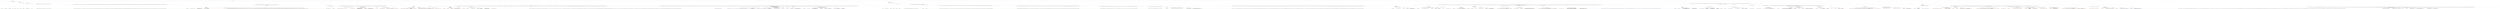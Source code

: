 digraph T {
	{
		rank=same
		435 [penwidth=3,colorscheme=set19,color=3,label="0_P\nP\n9.7%"]
		433 [penwidth=3,colorscheme=set19,color=3,label="1;2;3;4;5;6;7;8;9;10;11;12;13;14;15;16;17;18;19;20_P\nP\n0.46%"]
		431 [penwidth=3,colorscheme=set19,color=3,label="31;32;33;34;35;36;37;38;39;40;51;52;53;54;55;56;57;58;59;60_P\nP\n3%"]
		429 [penwidth=3,colorscheme=set19,color=3,label="81;82;83;84;85;86;87;88;89;90_P\nP\n1.6%"]
		427 [penwidth=3,colorscheme=set19,color=3,label="131;132;133;134;135;136;137;138;139;140_P\nP\n6.4%"]
		425 [penwidth=3,colorscheme=set19,color=3,label="231;232;233;234;235;236;237;238;239;240_P\nP\n0.29%"]
		423 [penwidth=3,colorscheme=set19,color=3,label="331;332;333;334;335;336;337;338;339;340_P\nP\n0.071%"]
		421 [penwidth=3,colorscheme=set19,color=3,label="651;652;653;654;655;656;657;658;659;660;691;692;693;694;695;696;697;698;699;700_P\nP\n0.0035%"]
		419 [penwidth=3,colorscheme=set19,color=3,label="771;772;773;774;775;776;777;778;779;780_P\nP\n0.019%"]
		417 [penwidth=3,colorscheme=set19,color=3,label="931;932;933;934;935;936;937;938;939;940;961;962;963;964;965;966;967;968;969;970;991;992;993;994;995;996;997;998;999;1000;1091;1092;1093;1094;1095;1096;1097;1098;1099;1100;1231;1232;1233;1234;1235;1236;1237;1238;1239;1240;1281;1282;1283;1284;1285;1286;1287;1288;1289;1290;1451;1452;1453;1454;1455;1456;1457;1458;1459;1460_P\nP\n0.17%"]
		415 [penwidth=3,colorscheme=set19,color=3,label="1491;1492;1493;1494;1495;1496;1497;1498;1499;1500;1541;1542;1543;1544;1545;1546;1547;1548;1549;1550;1681;1682;1683;1684;1685;1686;1687;1688;1689;1690;1771;1772;1773;1774;1775;1776;1777;1778;1779;1780;1891;1892;1893;1894;1895;1896;1897;1898;1899;1900;1971;1972;1973;1974;1975;1976;1977;1978;1979;1980;2071;2072;2073;2074;2075;2076;2077;2078;2079;2080;2301;2302;2303;2304;2305;2306;2307;2308;2309;2310;2371;2372;2373;2374;2375;2376;2377;2378;2379;2380;2591;2592;2593;2594;2595;2596;2597;2598;2599;2600;2691;2692;2693;2694;2695;2696;2697;2698;2699;2700;2881;2882;2883;2884;2885;2886;2887;2888;2889;2890;2971;2972;2973;2974;2975;2976;2977;2978;2979;2980;3011;3012;3013;3014;3015;3016;3017;3018;3019;3020;3061;3062;3063;3064;3065;3066;3067;3068;3069;3070;3161;3162;3163;3164;3165;3166;3167;3168;3169;3170;3281;3282;3283;3284;3285;3286;3287;3288;3289;3290;3311;3312;3313;3314;3315;3316;3317;3318;3319;3320;3331;3332;3333;3334;3335;3336;3337;3338;3339;3340;3401;3402;3403;3404;3405;3406;3407;3408;3409;3410;3421;3422;3423;3424;3425;3426;3427;3428;3429;3430;3481;3482;3483;3484;3485;3486;3487;3488;3489;3490;3531;3532;3533;3534;3535;3536;3537;3538;3539;3540;3591;3592;3593;3594;3595;3596;3597;3598;3599;3600;3691;3692;3693;3694;3695;3696;3697;3698;3699;3700;3731;3732;3733;3734;3735;3736;3737;3738;3739;3740;3841;3842;3843;3844;3845;3846;3847;3848;3849;3850;3971;3972;3973;3974;3975;3976;3977;3978;3979;3980;4151;4152;4153;4154;4155;4156;4157;4158;4159;4160;4201;4202;4203;4204;4205;4206;4207;4208;4209;4210;4281;4282;4283;4284;4285;4286;4287;4288;4289;4290;4341;4342;4343;4344;4345;4346;4347;4348;4349;4350;4421;4422;4423;4424;4425;4426;4427;4428;4429;4430;4461;4462;4463;4464;4465;4466;4467;4468;4469;4470;4521;4522;4523;4524;4525;4526;4527;4528;4529;4530;4681;4682;4683;4684;4685;4686;4687;4688;4689;4690;4721;4722;4723;4724;4725;4726;4727;4728;4729;4730;4781;4782;4783;4784;4785;4786;4787;4788;4789;4790;4871;4872;4873;4874;4875;4876;4877;4878;4879;4880;4901;4902;4903;4904;4905;4906;4907;4908;4909;4910_P\nP\n0.051%"]
		411 [penwidth=3,colorscheme=set19,color=3,label="5962;5963;5964;5965;5966;5967;5968;5969;5970;5971_P\nP\n8.7%"]
		409 [penwidth=3,colorscheme=set19,color=3,label="6032;6033;6034;6035;6036;6037;6038;6039;6040;6041;6172;6173;6174;6175;6176;6177;6178;6179;6180;6181_P\nP\n9.8%"]
		407 [penwidth=3,colorscheme=set19,color=3,label="6092;6093;6094;6095;6096;6097;6098;6099;6100;6101_P\nP\n2.3%"]
		405 [penwidth=3,colorscheme=set19,color=3,label="6262;6263;6264;6265;6266;6267;6268;6269;6270;6271_P\nP\n6.3%"]
		403 [penwidth=3,colorscheme=set19,color=3,label="6022;6023;6024;6025;6026;6027;6028;6029;6030;6031;6152;6153;6154;6155;6156;6157;6158;6159;6160;6161_P\nP\n3.7%"]
		401 [penwidth=3,colorscheme=set19,color=3,label="6252;6253;6254;6255;6256;6257;6258;6259;6260;6261_P\nP\n5.5%"]
		399 [penwidth=3,colorscheme=set19,color=3,label="5952;5953;5954;5955;5956;5957;5958;5959;5960;5961_P\nP\n7.2%"]
		397 [penwidth=3,colorscheme=set19,color=3,label="6012;6013;6014;6015;6016;6017;6018;6019;6020;6021;6082;6083;6084;6085;6086;6087;6088;6089;6090;6091_P\nP\n0.87%"]
		395 [penwidth=3,colorscheme=set19,color=3,label="6142;6143;6144;6145;6146;6147;6148;6149;6150;6151_P\nP\n3%"]
		393 [penwidth=3,colorscheme=set19,color=3,label="6352;6353;6354;6355;6356;6357;6358;6359;6360;6361_P\nP\n5.6%"]
		391 [penwidth=3,colorscheme=set19,color=3,label="6342;6343;6344;6345;6346;6347;6348;6349;6350;6351;6422;6423;6424;6425;6426;6427;6428;6429;6430;6431_P\nP\n7.7%"]
		389 [penwidth=3,colorscheme=set19,color=3,label="41;42;43;44;45;46;47;48;49;50_P\nP\n2%"]
		387 [penwidth=3,colorscheme=set19,color=3,label="141;142;143;144;145;146;147;148;149;150;161;162;163;164;165;166;167;168;169;170_P\nP\n4.5%"]
		385 [penwidth=3,colorscheme=set19,color=3,label="221;222;223;224;225;226;227;228;229;230_P\nP\n0.26%"]
		383 [penwidth=3,colorscheme=set19,color=3,label="261;262;263;264;265;266;267;268;269;270_P\nP\n0.026%"]
		381 [penwidth=3,colorscheme=set19,color=3,label="311;312;313;314;315;316;317;318;319;320_P\nP\n0.31%"]
		379 [penwidth=3,colorscheme=set19,color=3,label="461;462;463;464;465;466;467;468;469;470_P\nP\n0.19%"]
		377 [penwidth=3,colorscheme=set19,color=3,label="511;512;513;514;515;516;517;518;519;520;531;532;533;534;535;536;537;538;539;540;551;552;553;554;555;556;557;558;559;560;591;592;593;594;595;596;597;598;599;600;631;632;633;634;635;636;637;638;639;640;751;752;753;754;755;756;757;758;759;760;831;832;833;834;835;836;837;838;839;840;871;872;873;874;875;876;877;878;879;880_P\nP\n0.35%"]
		375 [penwidth=3,colorscheme=set19,color=3,label="921;922;923;924;925;926;927;928;929;930_P\nP\n0.027%"]
		373 [penwidth=3,colorscheme=set19,color=3,label="1041;1042;1043;1044;1045;1046;1047;1048;1049;1050_P\nP\n0.066%"]
		371 [penwidth=3,colorscheme=set19,color=3,label="1261;1262;1263;1264;1265;1266;1267;1268;1269;1270;1311;1312;1313;1314;1315;1316;1317;1318;1319;1320;1331;1332;1333;1334;1335;1336;1337;1338;1339;1340;1391;1392;1393;1394;1395;1396;1397;1398;1399;1400;1421;1422;1423;1424;1425;1426;1427;1428;1429;1430;1571;1572;1573;1574;1575;1576;1577;1578;1579;1580;1641;1642;1643;1644;1645;1646;1647;1648;1649;1650;1821;1822;1823;1824;1825;1826;1827;1828;1829;1830;1881;1882;1883;1884;1885;1886;1887;1888;1889;1890;1951;1952;1953;1954;1955;1956;1957;1958;1959;1960;2041;2042;2043;2044;2045;2046;2047;2048;2049;2050;2171;2172;2173;2174;2175;2176;2177;2178;2179;2180;2431;2432;2433;2434;2435;2436;2437;2438;2439;2440;2671;2672;2673;2674;2675;2676;2677;2678;2679;2680;2801;2802;2803;2804;2805;2806;2807;2808;2809;2810;2841;2842;2843;2844;2845;2846;2847;2848;2849;2850;2861;2862;2863;2864;2865;2866;2867;2868;2869;2870;2901;2902;2903;2904;2905;2906;2907;2908;2909;2910;2951;2952;2953;2954;2955;2956;2957;2958;2959;2960;3091;3092;3093;3094;3095;3096;3097;3098;3099;3100;3121;3122;3123;3124;3125;3126;3127;3128;3129;3130;3231;3232;3233;3234;3235;3236;3237;3238;3239;3240;3351;3352;3353;3354;3355;3356;3357;3358;3359;3360_P\nP\n0.04%"]
		369 [penwidth=3,colorscheme=set19,color=3,label="3441;3442;3443;3444;3445;3446;3447;3448;3449;3450;3451;3452;3453;3454;3455;3456;3457;3458;3459;3460;3491;3492;3493;3494;3495;3496;3497;3498;3499;3500;3561;3562;3563;3564;3565;3566;3567;3568;3569;3570;3621;3622;3623;3624;3625;3626;3627;3628;3629;3630;3711;3712;3713;3714;3715;3716;3717;3718;3719;3720;3751;3752;3753;3754;3755;3756;3757;3758;3759;3760;3781;3782;3783;3784;3785;3786;3787;3788;3789;3790;3901;3902;3903;3904;3905;3906;3907;3908;3909;3910;4001;4002;4003;4004;4005;4006;4007;4008;4009;4010;4051;4052;4053;4054;4055;4056;4057;4058;4059;4060;4091;4092;4093;4094;4095;4096;4097;4098;4099;4100;4231;4232;4233;4234;4235;4236;4237;4238;4239;4240;4311;4312;4313;4314;4315;4316;4317;4318;4319;4320;4391;4392;4393;4394;4395;4396;4397;4398;4399;4400;4491;4492;4493;4494;4495;4496;4497;4498;4499;4500;4621;4622;4623;4624;4625;4626;4627;4628;4629;4630;4801;4802;4803;4804;4805;4806;4807;4808;4809;4810;4841;4842;4843;4844;4845;4846;4847;4848;4849;4850;4961;4962;4963;4964;4965;4966;4967;4968;4969;4970;5051;5052;5053;5054;5055;5056;5057;5058;5059;5060;5151;5152;5153;5154;5155;5156;5157;5158;5159;5160;5201;5202;5203;5204;5205;5206;5207;5208;5209;5210;5261;5262;5263;5264;5265;5266;5267;5268;5269;5270;5301;5302;5303;5304;5305;5306;5307;5308;5309;5310;5401;5402;5403;5404;5405;5406;5407;5408;5409;5410;5461;5462;5463;5464;5465;5466;5467;5468;5469;5470_P\nP\n0.047%"]
		367 [penwidth=3,colorscheme=set19,color=3,label="6242;6243;6244;6245;6246;6247;6248;6249;6250;6251;6632;6633;6634;6635;6636;6637;6638;6639;6640;6641;6722;6723;6724;6725;6726;6727;6728;6729;6730;6731;6832;6833;6834;6835;6836;6837;6838;6839;6840;6841;6942;6943;6944;6945;6946;6947;6948;6949;6950;6951;7032;7033;7034;7035;7036;7037;7038;7039;7040;7041;7192;7193;7194;7195;7196;7197;7198;7199;7200;7201;7372;7373;7374;7375;7376;7377;7378;7379;7380;7381;7482;7483;7484;7485;7486;7487;7488;7489;7490;7491;7722;7723;7724;7725;7726;7727;7728;7729;7730;7731;7762;7763;7764;7765;7766;7767;7768;7769;7770;7771;7802;7803;7804;7805;7806;7807;7808;7809;7810;7811;7842;7843;7844;7845;7846;7847;7848;7849;7850;7851;7942;7943;7944;7945;7946;7947;7948;7949;7950;7951;8002;8003;8004;8005;8006;8007;8008;8009;8010;8011;8152;8153;8154;8155;8156;8157;8158;8159;8160;8161_P\nP\n0.0059%"]
		365 [penwidth=3,colorscheme=set19,color=3,label="8312;8313;8314;8315;8316;8317;8318;8319;8320;8321;8412;8413;8414;8415;8416;8417;8418;8419;8420;8421;8572;8573;8574;8575;8576;8577;8578;8579;8580;8581;8992;8993;8994;8995;8996;8997;8998;8999;9000;9001;9062;9063;9064;9065;9066;9067;9068;9069;9070;9071;9282;9283;9284;9285;9286;9287;9288;9289;9290;9291_P\nP\n0.0012%"]
		363 [penwidth=3,colorscheme=set19,color=3,label="9322;9323;9324;9325;9326;9327;9328;9329;9330;9331_P\nP\n0.0047%"]
		361 [penwidth=3,colorscheme=set19,color=3,label="9352;9353;9354;9355;9356;9357;9358;9359;9360;9361;9382;9383;9384;9385;9386;9387;9388;9389;9390;9391;9512;9513;9514;9515;9516;9517;9518;9519;9520;9521;9542;9543;9544;9545;9546;9547;9548;9549;9550;9551;9602;9603;9604;9605;9606;9607;9608;9609;9610;9611_P\nP\n0.0047%"]
		359 [penwidth=3,colorscheme=set19,color=3,label="9802;9803;9804;9805;9806;9807;9808;9809;9810;9811;9882;9883;9884;9885;9886;9887;9888;9889;9890;9891_P\nP\n0.033%"]
		357 [penwidth=3,colorscheme=set19,color=3,label="9962;9963;9964;9965;9966;9967;9968;9969;9970;9971;9972;10083;10084;10085;10086;10087;10088;10089;10090;10091;10092;10163;10164;10165;10166;10167;10168;10169;10170;10171;10172_P\nP\n9.7%"]
		356 [penwidth=3,colorscheme=set19,color=2,label="31;32;33;34;35;36;37;38;39;40;51;52;53;54;55;56;57;58;59;60_M1\nM1\n0.096%"]
		354 [penwidth=3,colorscheme=set19,color=2,label="21;22;23;24;25;26;27;28;29;30;101;102;103;104;105;106;107;108;109;110;151;152;153;154;155;156;157;158;159;160;171;172;173;174;175;176;177;178;179;180;211;212;213;214;215;216;217;218;219;220;281;282;283;284;285;286;287;288;289;290;361;362;363;364;365;366;367;368;369;370;451;452;453;454;455;456;457;458;459;460;501;502;503;504;505;506;507;508;509;510;521;522;523;524;525;526;527;528;529;530;541;542;543;544;545;546;547;548;549;550;621;622;623;624;625;626;627;628;629;630;681;682;683;684;685;686;687;688;689;690;711;712;713;714;715;716;717;718;719;720;821;822;823;824;825;826;827;828;829;830;891;892;893;894;895;896;897;898;899;900;911;912;913;914;915;916;917;918;919;920;981;982;983;984;985;986;987;988;989;990;1021;1022;1023;1024;1025;1026;1027;1028;1029;1030;1071;1072;1073;1074;1075;1076;1077;1078;1079;1080;1131;1132;1133;1134;1135;1136;1137;1138;1139;1140;1171;1172;1173;1174;1175;1176;1177;1178;1179;1180;1241;1242;1243;1244;1245;1246;1247;1248;1249;1250;1321;1322;1323;1324;1325;1326;1327;1328;1329;1330;1371;1372;1373;1374;1375;1376;1377;1378;1379;1380;1511;1512;1513;1514;1515;1516;1517;1518;1519;1520;1561;1562;1563;1564;1565;1566;1567;1568;1569;1570;1591;1592;1593;1594;1595;1596;1597;1598;1599;1600;1651;1652;1653;1654;1655;1656;1657;1658;1659;1660;1671;1672;1673;1674;1675;1676;1677;1678;1679;1680_M1\nM1\n4.1%"]
		350 [penwidth=3,colorscheme=set19,color=2,label="1931;1932;1933;1934;1935;1936;1937;1938;1939;1940_M1\nM1\n1.5%"]
		348 [penwidth=3,colorscheme=set19,color=2,label="2021;2022;2023;2024;2025;2026;2027;2028;2029;2030_M1\nM1\n1%"]
		345 [penwidth=3,colorscheme=set19,color=2,label="2261;2262;2263;2264;2265;2266;2267;2268;2269;2270;2351;2352;2353;2354;2355;2356;2357;2358;2359;2360;2571;2572;2573;2574;2575;2576;2577;2578;2579;2580_M1\nM1\n6.6%"]
		343 [penwidth=3,colorscheme=set19,color=2,label="2341;2342;2343;2344;2345;2346;2347;2348;2349;2350;2511;2512;2513;2514;2515;2516;2517;2518;2519;2520_M1\nM1\n5.1%"]
		341 [penwidth=3,colorscheme=set19,color=2,label="2011;2012;2013;2014;2015;2016;2017;2018;2019;2020;2331;2332;2333;2334;2335;2336;2337;2338;2339;2340_M1\nM1\n4.3%"]
		339 [penwidth=3,colorscheme=set19,color=2,label="2721;2722;2723;2724;2725;2726;2727;2728;2729;2730_M1\nM1\n5%"]
		336 [penwidth=3,colorscheme=set19,color=2,label="2251;2252;2253;2254;2255;2256;2257;2258;2259;2260;2321;2322;2323;2324;2325;2326;2327;2328;2329;2330_M1\nM1\n5.4%"]
		334 [penwidth=3,colorscheme=set19,color=2,label="2651;2652;2653;2654;2655;2656;2657;2658;2659;2660_M1\nM1\n6.7%"]
		332 [penwidth=3,colorscheme=set19,color=2,label="1791;1792;1793;1794;1795;1796;1797;1798;1799;1800_M1\nM1\n2.5%"]
		329 [penwidth=3,colorscheme=set19,color=2,label="2001;2002;2003;2004;2005;2006;2007;2008;2009;2010;2131;2132;2133;2134;2135;2136;2137;2138;2139;2140_M1\nM1\n2.8%"]
		327 [penwidth=3,colorscheme=set19,color=2,label="2411;2412;2413;2414;2415;2416;2417;2418;2419;2420;2501;2502;2503;2504;2505;2506;2507;2508;2509;2510_M1\nM1\n3.9%"]
		325 [penwidth=3,colorscheme=set19,color=2,label="2641;2642;2643;2644;2645;2646;2647;2648;2649;2650_M1\nM1\n1.6%"]
		323 [penwidth=3,colorscheme=set19,color=2,label="2791;2792;2793;2794;2795;2796;2797;2798;2799;2800_M1\nM1\n6.5%"]
		321 [penwidth=3,colorscheme=set19,color=2,label="2121;2122;2123;2124;2125;2126;2127;2128;2129;2130;2241;2242;2243;2244;2245;2246;2247;2248;2249;2250_M1\nM1\n5.3%"]
		317 [penwidth=3,colorscheme=set19,color=2,label="1921;1922;1923;1924;1925;1926;1927;1928;1929;1930_M1\nM1\n4.8%"]
		315 [penwidth=3,colorscheme=set19,color=2,label="2111;2112;2113;2114;2115;2116;2117;2118;2119;2120_M1\nM1\n5.3%"]
		313 [penwidth=3,colorscheme=set19,color=2,label="1991;1992;1993;1994;1995;1996;1997;1998;1999;2000;2101;2102;2103;2104;2105;2106;2107;2108;2109;2110;2231;2232;2233;2234;2235;2236;2237;2238;2239;2240_M1\nM1\n9.7%"]
		311 [penwidth=3,colorscheme=set19,color=2,label="2221;2222;2223;2224;2225;2226;2227;2228;2229;2230;2401;2402;2403;2404;2405;2406;2407;2408;2409;2410_M1\nM1\n2.2%"]
		309 [penwidth=3,colorscheme=set19,color=2,label="2621;2622;2623;2624;2625;2626;2627;2628;2629;2630_M1\nM1\n5.9%"]
		307 [penwidth=3,colorscheme=set19,color=2,label="2211;2212;2213;2214;2215;2216;2217;2218;2219;2220_M1\nM1\n0.8%"]
		305 [penwidth=3,colorscheme=set19,color=2,label="2391;2392;2393;2394;2395;2396;2397;2398;2399;2400;2471;2472;2473;2474;2475;2476;2477;2478;2479;2480;2711;2712;2713;2714;2715;2716;2717;2718;2719;2720_M1\nM1\n9%"]
		301 [penwidth=3,colorscheme=set19,color=8,label="6292;6293;6294;6295;6296;6297;6298;6299;6300;6301;6472;6473;6474;6475;6476;6477;6478;6479;6480;6481_M2\nM2\n2.4%"]
		299 [penwidth=3,colorscheme=set19,color=8,label="7442;7443;7444;7445;7446;7447;7448;7449;7450;7451;7542;7543;7544;7545;7546;7547;7548;7549;7550;7551_M2\nM2\n0.47%"]
		297 [penwidth=3,colorscheme=set19,color=8,label="7662;7663;7664;7665;7666;7667;7668;7669;7670;7671;7702;7703;7704;7705;7706;7707;7708;7709;7710;7711_M2\nM2\n5.9%"]
		293 [penwidth=3,colorscheme=set19,color=8,label="6762;6763;6764;6765;6766;6767;6768;6769;6770;6771_M2\nM2\n3.1%"]
		290 [penwidth=3,colorscheme=set19,color=8,label="7222;7223;7224;7225;7226;7227;7228;7229;7230;7231;7432;7433;7434;7435;7436;7437;7438;7439;7440;7441;7612;7613;7614;7615;7616;7617;7618;7619;7620;7621;7652;7653;7654;7655;7656;7657;7658;7659;7660;7661_M2\nM2\n8.2%"]
		288 [penwidth=3,colorscheme=set19,color=8,label="7422;7423;7424;7425;7426;7427;7428;7429;7430;7431_M2\nM2\n5.5%"]
		286 [penwidth=3,colorscheme=set19,color=8,label="6872;6873;6874;6875;6876;6877;6878;6879;6880;6881_M2\nM2\n1.7%"]
		284 [penwidth=3,colorscheme=set19,color=8,label="7122;7123;7124;7125;7126;7127;7128;7129;7130;7131_M2\nM2\n8%"]
		282 [penwidth=3,colorscheme=set19,color=8,label="7332;7333;7334;7335;7336;7337;7338;7339;7340;7341;7412;7413;7414;7415;7416;7417;7418;7419;7420;7421;7532;7533;7534;7535;7536;7537;7538;7539;7540;7541_M2\nM2\n6%"]
		279 [penwidth=3,colorscheme=set19,color=8,label="6862;6863;6864;6865;6866;6867;6868;6869;6870;6871_M2\nM2\n4.2%"]
		277 [penwidth=3,colorscheme=set19,color=8,label="7112;7113;7114;7115;7116;7117;7118;7119;7120;7121_M2\nM2\n2%"]
		275 [penwidth=3,colorscheme=set19,color=8,label="7322;7323;7324;7325;7326;7327;7328;7329;7330;7331_M2\nM2\n7.4%"]
		273 [penwidth=3,colorscheme=set19,color=8,label="7402;7403;7404;7405;7406;7407;7408;7409;7410;7411_M2\nM2\n6.3%"]
		271 [penwidth=3,colorscheme=set19,color=8,label="7102;7103;7104;7105;7106;7107;7108;7109;7110;7111_M2\nM2\n2.1%"]
		269 [penwidth=3,colorscheme=set19,color=8,label="7312;7313;7314;7315;7316;7317;7318;7319;7320;7321_M2\nM2\n2.6%"]
		267 [penwidth=3,colorscheme=set19,color=8,label="7522;7523;7524;7525;7526;7527;7528;7529;7530;7531_M2\nM2\n0.42%"]
		265 [penwidth=3,colorscheme=set19,color=8,label="7642;7643;7644;7645;7646;7647;7648;7649;7650;7651_M2\nM2\n5.8%"]
		262 [penwidth=3,colorscheme=set19,color=8,label="6042;6043;6044;6045;6046;6047;6048;6049;6050;6051;6202;6203;6204;6205;6206;6207;6208;6209;6210;6211;6282;6283;6284;6285;6286;6287;6288;6289;6290;6291;6452;6453;6454;6455;6456;6457;6458;6459;6460;6461;6562;6563;6564;6565;6566;6567;6568;6569;6570;6571;6742;6743;6744;6745;6746;6747;6748;6749;6750;6751;6852;6853;6854;6855;6856;6857;6858;6859;6860;6861;6962;6963;6964;6965;6966;6967;6968;6969;6970;6971;7092;7093;7094;7095;7096;7097;7098;7099;7100;7101_M2\nM2\n2.4%"]
		260 [penwidth=3,colorscheme=set19,color=8,label="7302;7303;7304;7305;7306;7307;7308;7309;7310;7311;7512;7513;7514;7515;7516;7517;7518;7519;7520;7521_M2\nM2\n9.5%"]
		257 [penwidth=3,colorscheme=set19,color=8,label="6732;6733;6734;6735;6736;6737;6738;6739;6740;6741;7082;7083;7084;7085;7086;7087;7088;7089;7090;7091;7212;7213;7214;7215;7216;7217;7218;7219;7220;7221_M2\nM2\n5.1%"]
		255 [penwidth=3,colorscheme=set19,color=8,label="6952;6953;6954;6955;6956;6957;6958;6959;6960;6961;7072;7073;7074;7075;7076;7077;7078;7079;7080;7081;7202;7203;7204;7205;7206;7207;7208;7209;7210;7211_M2\nM2\n1.8%"]
		253 [penwidth=3,colorscheme=set19,color=8,label="7392;7393;7394;7395;7396;7397;7398;7399;7400;7401_M2\nM2\n3.5%"]
		251 [penwidth=3,colorscheme=set19,color=8,label="7502;7503;7504;7505;7506;7507;7508;7509;7510;7511;7602;7603;7604;7605;7606;7607;7608;7609;7610;7611_M2\nM2\n5.7%"]
		248 [penwidth=3,colorscheme=set19,color=9,label="241;242;243;244;245;246;247;248;249;250;271;272;273;274;275;276;277;278;279;280;381;382;383;384;385;386;387;388;389;390;411;412;413;414;415;416;417;418;419;420;441;442;443;444;445;446;447;448;449;450;571;572;573;574;575;576;577;578;579;580;671;672;673;674;675;676;677;678;679;680;731;732;733;734;735;736;737;738;739;740;801;802;803;804;805;806;807;808;809;810;851;852;853;854;855;856;857;858;859;860;1111;1112;1113;1114;1115;1116;1117;1118;1119;1120;1161;1162;1163;1164;1165;1166;1167;1168;1169;1170;1201;1202;1203;1204;1205;1206;1207;1208;1209;1210;1291;1292;1293;1294;1295;1296;1297;1298;1299;1300;1431;1432;1433;1434;1435;1436;1437;1438;1439;1440;1441;1442;1443;1444;1445;1446;1447;1448;1449;1450;1471;1472;1473;1474;1475;1476;1477;1478;1479;1480;1521;1522;1523;1524;1525;1526;1527;1528;1529;1530;1601;1602;1603;1604;1605;1606;1607;1608;1609;1610;1631;1632;1633;1634;1635;1636;1637;1638;1639;1640;1711;1712;1713;1714;1715;1716;1717;1718;1719;1720;2051;2052;2053;2054;2055;2056;2057;2058;2059;2060;2181;2182;2183;2184;2185;2186;2187;2188;2189;2190;2281;2282;2283;2284;2285;2286;2287;2288;2289;2290;2361;2362;2363;2364;2365;2366;2367;2368;2369;2370;2441;2442;2443;2444;2445;2446;2447;2448;2449;2450;2531;2532;2533;2534;2535;2536;2537;2538;2539;2540;2741;2742;2743;2744;2745;2746;2747;2748;2749;2750;2911;2912;2913;2914;2915;2916;2917;2918;2919;2920;3001;3002;3003;3004;3005;3006;3007;3008;3009;3010;3041;3042;3043;3044;3045;3046;3047;3048;3049;3050;3191;3192;3193;3194;3195;3196;3197;3198;3199;3200;3251;3252;3253;3254;3255;3256;3257;3258;3259;3260;3391;3392;3393;3394;3395;3396;3397;3398;3399;3400;3471;3472;3473;3474;3475;3476;3477;3478;3479;3480;3521;3522;3523;3524;3525;3526;3527;3528;3529;3530;3581;3582;3583;3584;3585;3586;3587;3588;3589;3590;3651;3652;3653;3654;3655;3656;3657;3658;3659;3660;3721;3722;3723;3724;3725;3726;3727;3728;3729;3730;4021;4022;4023;4024;4025;4026;4027;4028;4029;4030;4071;4072;4073;4074;4075;4076;4077;4078;4079;4080;4191;4192;4193;4194;4195;4196;4197;4198;4199;4200;4251;4252;4253;4254;4255;4256;4257;4258;4259;4260;4331;4332;4333;4334;4335;4336;4337;4338;4339;4340;4451;4452;4453;4454;4455;4456;4457;4458;4459;4460;4511;4512;4513;4514;4515;4516;4517;4518;4519;4520;4581;4582;4583;4584;4585;4586;4587;4588;4589;4590;4771;4772;4773;4774;4775;4776;4777;4778;4779;4780;4941;4942;4943;4944;4945;4946;4947;4948;4949;4950;5071;5072;5073;5074;5075;5076;5077;5078;5079;5080;5171;5172;5173;5174;5175;5176;5177;5178;5179;5180;5221;5222;5223;5224;5225;5226;5227;5228;5229;5230;5321;5322;5323;5324;5325;5326;5327;5328;5329;5330;5371;5372;5373;5374;5375;5376;5377;5378;5379;5380;5451;5452;5453;5454;5455;5456;5457;5458;5459;5460;5521;5522;5523;5524;5525;5526;5527;5528;5529;5530;5611;5612;5613;5614;5615;5616;5617;5618;5619;5620;5661;5662;5663;5664;5665;5666;5667;5668;5669;5670;5711;5712;5713;5714;5715;5716;5717;5718;5719;5720;5781;5782;5783;5784;5785;5786;5787;5788;5789;5790;5842;5843;5844;5845;5846;5847;5848;5849;5850;5851;5882;5883;5884;5885;5886;5887;5888;5889;5890;5891;5932;5933;5934;5935;5936;5937;5938;5939;5940;5941;6062;6063;6064;6065;6066;6067;6068;6069;6070;6071;6312;6313;6314;6315;6316;6317;6318;6319;6320;6321;6492;6493;6494;6495;6496;6497;6498;6499;6500;6501;6602;6603;6604;6605;6606;6607;6608;6609;6610;6611;6682;6683;6684;6685;6686;6687;6688;6689;6690;6691_M3\nM3\n5.4%"]
		246 [penwidth=3,colorscheme=set19,color=9,label="1031;1032;1033;1034;1035;1036;1037;1038;1039;1040;1211;1212;1213;1214;1215;1216;1217;1218;1219;1220;1251;1252;1253;1254;1255;1256;1257;1258;1259;1260;1351;1352;1353;1354;1355;1356;1357;1358;1359;1360;1401;1402;1403;1404;1405;1406;1407;1408;1409;1410;1501;1502;1503;1504;1505;1506;1507;1508;1509;1510;1691;1692;1693;1694;1695;1696;1697;1698;1699;1700;1961;1962;1963;1964;1965;1966;1967;1968;1969;1970;2061;2062;2063;2064;2065;2066;2067;2068;2069;2070;2291;2292;2293;2294;2295;2296;2297;2298;2299;2300;2451;2452;2453;2454;2455;2456;2457;2458;2459;2460;2541;2542;2543;2544;2545;2546;2547;2548;2549;2550;2581;2582;2583;2584;2585;2586;2587;2588;2589;2590;2681;2682;2683;2684;2685;2686;2687;2688;2689;2690;2751;2752;2753;2754;2755;2756;2757;2758;2759;2760;2811;2812;2813;2814;2815;2816;2817;2818;2819;2820;2871;2872;2873;2874;2875;2876;2877;2878;2879;2880;2961;2962;2963;2964;2965;2966;2967;2968;2969;2970;3051;3052;3053;3054;3055;3056;3057;3058;3059;3060;3151;3152;3153;3154;3155;3156;3157;3158;3159;3160;3211;3212;3213;3214;3215;3216;3217;3218;3219;3220;3271;3272;3273;3274;3275;3276;3277;3278;3279;3280;3371;3372;3373;3374;3375;3376;3377;3378;3379;3380;3551;3552;3553;3554;3555;3556;3557;3558;3559;3560;3601;3602;3603;3604;3605;3606;3607;3608;3609;3610;3671;3672;3673;3674;3675;3676;3677;3678;3679;3680;3741;3742;3743;3744;3745;3746;3747;3748;3749;3750;3771;3772;3773;3774;3775;3776;3777;3778;3779;3780;3811;3812;3813;3814;3815;3816;3817;3818;3819;3820;4031;4032;4033;4034;4035;4036;4037;4038;4039;4040;4081;4082;4083;4084;4085;4086;4087;4088;4089;4090;4111;4112;4113;4114;4115;4116;4117;4118;4119;4120;4301;4302;4303;4304;4305;4306;4307;4308;4309;4310;4371;4372;4373;4374;4375;4376;4377;4378;4379;4380;4541;4542;4543;4544;4545;4546;4547;4548;4549;4550;4651;4652;4653;4654;4655;4656;4657;4658;4659;4660;4731;4732;4733;4734;4735;4736;4737;4738;4739;4740;4821;4822;4823;4824;4825;4826;4827;4828;4829;4830;4951;4952;4953;4954;4955;4956;4957;4958;4959;4960;5001;5002;5003;5004;5005;5006;5007;5008;5009;5010;5041;5042;5043;5044;5045;5046;5047;5048;5049;5050;5091;5092;5093;5094;5095;5096;5097;5098;5099;5100;5131;5132;5133;5134;5135;5136;5137;5138;5139;5140;5241;5242;5243;5244;5245;5246;5247;5248;5249;5250;5291;5292;5293;5294;5295;5296;5297;5298;5299;5300;5391;5392;5393;5394;5395;5396;5397;5398;5399;5400;5441;5442;5443;5444;5445;5446;5447;5448;5449;5450;5501;5502;5503;5504;5505;5506;5507;5508;5509;5510;5591;5592;5593;5594;5595;5596;5597;5598;5599;5600;5681;5682;5683;5684;5685;5686;5687;5688;5689;5690;5741;5742;5743;5744;5745;5746;5747;5748;5749;5750;5812;5813;5814;5815;5816;5817;5818;5819;5820;5821;5852;5853;5854;5855;5856;5857;5858;5859;5860;5861;6002;6003;6004;6005;6006;6007;6008;6009;6010;6011;6072;6073;6074;6075;6076;6077;6078;6079;6080;6081;6132;6133;6134;6135;6136;6137;6138;6139;6140;6141;6302;6303;6304;6305;6306;6307;6308;6309;6310;6311_M3\nM3\n1.1%"]
		243 [penwidth=3,colorscheme=set19,color=9,label="6482;6483;6484;6485;6486;6487;6488;6489;6490;6491_M3\nM3\n2.8%"]
		241 [penwidth=3,colorscheme=set19,color=9,label="6792;6793;6794;6795;6796;6797;6798;6799;6800;6801;6902;6903;6904;6905;6906;6907;6908;6909;6910;6911_M3\nM3\n1.6%"]
		239 [penwidth=3,colorscheme=set19,color=9,label="7152;7153;7154;7155;7156;7157;7158;7159;7160;7161_M3\nM3\n0.22%"]
		237 [penwidth=3,colorscheme=set19,color=9,label="7242;7243;7244;7245;7246;7247;7248;7249;7250;7251_M3\nM3\n2.6%"]
		235 [penwidth=3,colorscheme=set19,color=9,label="7552;7553;7554;7555;7556;7557;7558;7559;7560;7561;7622;7623;7624;7625;7626;7627;7628;7629;7630;7631_M3\nM3\n5.7%"]
		233 [penwidth=3,colorscheme=set19,color=9,label="6592;6593;6594;6595;6596;6597;6598;6599;6600;6601_M3\nM3\n2.3%"]
		230 [penwidth=3,colorscheme=set19,color=9,label="6782;6783;6784;6785;6786;6787;6788;6789;6790;6791;6982;6983;6984;6985;6986;6987;6988;6989;6990;6991;7452;7453;7454;7455;7456;7457;7458;7459;7460;7461_M3\nM3\n5.7%"]
		228 [penwidth=3,colorscheme=set19,color=9,label="6892;6893;6894;6895;6896;6897;6898;6899;6900;6901_M3\nM3\n3.7%"]
		226 [penwidth=3,colorscheme=set19,color=9,label="7232;7233;7234;7235;7236;7237;7238;7239;7240;7241_M3\nM3\n4.8%"]
		224 [penwidth=3,colorscheme=set19,color=9,label="7342;7343;7344;7345;7346;7347;7348;7349;7350;7351_M3\nM3\n6.1%"]
		222 [penwidth=3,colorscheme=set19,color=9,label="6772;6773;6774;6775;6776;6777;6778;6779;6780;6781_M3\nM3\n6.1%"]
		220 [penwidth=3,colorscheme=set19,color=9,label="6972;6973;6974;6975;6976;6977;6978;6979;6980;6981;7142;7143;7144;7145;7146;7147;7148;7149;7150;7151_M3\nM3\n6.2%"]
		218 [penwidth=3,colorscheme=set19,color=9,label="61;62;63;64;65;66;67;68;69;70;71;72;73;74;75;76;77;78;79;80;91;92;93;94;95;96;97;98;99;100;111;112;113;114;115;116;117;118;119;120;201;202;203;204;205;206;207;208;209;210;251;252;253;254;255;256;257;258;259;260;301;302;303;304;305;306;307;308;309;310;351;352;353;354;355;356;357;358;359;360;391;392;393;394;395;396;397;398;399;400;491;492;493;494;495;496;497;498;499;500;581;582;583;584;585;586;587;588;589;590;701;702;703;704;705;706;707;708;709;710;741;742;743;744;745;746;747;748;749;750;811;812;813;814;815;816;817;818;819;820;861;862;863;864;865;866;867;868;869;870;901;902;903;904;905;906;907;908;909;910;941;942;943;944;945;946;947;948;949;950;971;972;973;974;975;976;977;978;979;980;1011;1012;1013;1014;1015;1016;1017;1018;1019;1020;1061;1062;1063;1064;1065;1066;1067;1068;1069;1070;1121;1122;1123;1124;1125;1126;1127;1128;1129;1130;1341;1342;1343;1344;1345;1346;1347;1348;1349;1350;1411;1412;1413;1414;1415;1416;1417;1418;1419;1420;1481;1482;1483;1484;1485;1486;1487;1488;1489;1490;1621;1622;1623;1624;1625;1626;1627;1628;1629;1630;1731;1732;1733;1734;1735;1736;1737;1738;1739;1740;1831;1832;1833;1834;1835;1836;1837;1838;1839;1840;1901;1902;1903;1904;1905;1906;1907;1908;1909;1910;2081;2082;2083;2084;2085;2086;2087;2088;2089;2090;2191;2192;2193;2194;2195;2196;2197;2198;2199;2200;2461;2462;2463;2464;2465;2466;2467;2468;2469;2470;2551;2552;2553;2554;2555;2556;2557;2558;2559;2560;2601;2602;2603;2604;2605;2606;2607;2608;2609;2610;2761;2762;2763;2764;2765;2766;2767;2768;2769;2770;2821;2822;2823;2824;2825;2826;2827;2828;2829;2830;2851;2852;2853;2854;2855;2856;2857;2858;2859;2860;2921;2922;2923;2924;2925;2926;2927;2928;2929;2930;2981;2982;2983;2984;2985;2986;2987;2988;2989;2990;3301;3302;3303;3304;3305;3306;3307;3308;3309;3310;3381;3382;3383;3384;3385;3386;3387;3388;3389;3390;3511;3512;3513;3514;3515;3516;3517;3518;3519;3520;3571;3572;3573;3574;3575;3576;3577;3578;3579;3580;3631;3632;3633;3634;3635;3636;3637;3638;3639;3640;3791;3792;3793;3794;3795;3796;3797;3798;3799;3800;3871;3872;3873;3874;3875;3876;3877;3878;3879;3880;3911;3912;3913;3914;3915;3916;3917;3918;3919;3920;3951;3952;3953;3954;3955;3956;3957;3958;3959;3960;4061;4062;4063;4064;4065;4066;4067;4068;4069;4070;4131;4132;4133;4134;4135;4136;4137;4138;4139;4140;4171;4172;4173;4174;4175;4176;4177;4178;4179;4180;4321;4322;4323;4324;4325;4326;4327;4328;4329;4330;4361;4362;4363;4364;4365;4366;4367;4368;4369;4370;4411;4412;4413;4414;4415;4416;4417;4418;4419;4420;4501;4502;4503;4504;4505;4506;4507;4508;4509;4510;4571;4572;4573;4574;4575;4576;4577;4578;4579;4580;4601;4602;4603;4604;4605;4606;4607;4608;4609;4610;4671;4672;4673;4674;4675;4676;4677;4678;4679;4680;4711;4712;4713;4714;4715;4716;4717;4718;4719;4720;4761;4762;4763;4764;4765;4766;4767;4768;4769;4770;4851;4852;4853;4854;4855;4856;4857;4858;4859;4860;4921;4922;4923;4924;4925;4926;4927;4928;4929;4930;4971;4972;4973;4974;4975;4976;4977;4978;4979;4980;5021;5022;5023;5024;5025;5026;5027;5028;5029;5030;5061;5062;5063;5064;5065;5066;5067;5068;5069;5070;5101;5102;5103;5104;5105;5106;5107;5108;5109;5110;5211;5212;5213;5214;5215;5216;5217;5218;5219;5220;5271;5272;5273;5274;5275;5276;5277;5278;5279;5280;5351;5352;5353;5354;5355;5356;5357;5358;5359;5360;5471;5472;5473;5474;5475;5476;5477;5478;5479;5480;5571;5572;5573;5574;5575;5576;5577;5578;5579;5580;5641;5642;5643;5644;5645;5646;5647;5648;5649;5650;5771;5772;5773;5774;5775;5776;5777;5778;5779;5780;5822;5823;5824;5825;5826;5827;5828;5829;5830;5831;5872;5873;5874;5875;5876;5877;5878;5879;5880;5881;6052;6053;6054;6055;6056;6057;6058;6059;6060;6061;6322;6323;6324;6325;6326;6327;6328;6329;6330;6331;6402;6403;6404;6405;6406;6407;6408;6409;6410;6411_M3\nM3\n4.2%"]
		215 [penwidth=3,colorscheme=set19,color=9,label="6812;6813;6814;6815;6816;6817;6818;6819;6820;6821;7272;7273;7274;7275;7276;7277;7278;7279;7280;7281;7362;7363;7364;7365;7366;7367;7368;7369;7370;7371_M3\nM3\n6.2%"]
		213 [penwidth=3,colorscheme=set19,color=9,label="6922;6923;6924;6925;6926;6927;6928;6929;6930;6931;7012;7013;7014;7015;7016;7017;7018;7019;7020;7021;7172;7173;7174;7175;7176;7177;7178;7179;7180;7181_M3\nM3\n2%"]
		211 [penwidth=3,colorscheme=set19,color=9,label="7462;7463;7464;7465;7466;7467;7468;7469;7470;7471_M3\nM3\n6.8%"]
		209 [penwidth=3,colorscheme=set19,color=9,label="6612;6613;6614;6615;6616;6617;6618;6619;6620;6621_M3\nM3\n0.9%"]
		207 [penwidth=3,colorscheme=set19,color=9,label="6692;6693;6694;6695;6696;6697;6698;6699;6700;6701;6802;6803;6804;6805;6806;6807;6808;6809;6810;6811_M3\nM3\n0.46%"]
		205 [penwidth=3,colorscheme=set19,color=9,label="7002;7003;7004;7005;7006;7007;7008;7009;7010;7011;7262;7263;7264;7265;7266;7267;7268;7269;7270;7271;7352;7353;7354;7355;7356;7357;7358;7359;7360;7361_M3\nM3\n5.6%"]
		203 [penwidth=3,colorscheme=set19,color=9,label="6912;6913;6914;6915;6916;6917;6918;6919;6920;6921;6992;6993;6994;6995;6996;6997;6998;6999;7000;7001_M3\nM3\n8.8%"]
		201 [penwidth=3,colorscheme=set19,color=9,label="7162;7163;7164;7165;7166;7167;7168;7169;7170;7171;7252;7253;7254;7255;7256;7257;7258;7259;7260;7261_M3\nM3\n11%"]
		200 [penwidth=3,colorscheme=set19,color=7,label="81;82;83;84;85;86;87;88;89;90_M4\nM4\n0.0038%"]
		199 [penwidth=3,colorscheme=set19,color=7,label="6032;6033;6034;6035;6036;6037;6038;6039;6040;6041;6172;6173;6174;6175;6176;6177;6178;6179;6180;6181_M4\nM4\n0.0076%"]
		197 [penwidth=3,colorscheme=set19,color=7,label="6162;6163;6164;6165;6166;6167;6168;6169;6170;6171;6362;6363;6364;6365;6366;6367;6368;6369;6370;6371;6432;6433;6434;6435;6436;6437;6438;6439;6440;6441;6542;6543;6544;6545;6546;6547;6548;6549;6550;6551;6642;6643;6644;6645;6646;6647;6648;6649;6650;6651;7052;7053;7054;7055;7056;7057;7058;7059;7060;7061;7282;7283;7284;7285;7286;7287;7288;7289;7290;7291;7582;7583;7584;7585;7586;7587;7588;7589;7590;7591;7692;7693;7694;7695;7696;7697;7698;7699;7700;7701;7742;7743;7744;7745;7746;7747;7748;7749;7750;7751;7782;7783;7784;7785;7786;7787;7788;7789;7790;7791;7812;7813;7814;7815;7816;7817;7818;7819;7820;7821;7862;7863;7864;7865;7866;7867;7868;7869;7870;7871;8022;8023;8024;8025;8026;8027;8028;8029;8030;8031;8082;8083;8084;8085;8086;8087;8088;8089;8090;8091;8242;8243;8244;8245;8246;8247;8248;8249;8250;8251;8432;8433;8434;8435;8436;8437;8438;8439;8440;8441;8782;8783;8784;8785;8786;8787;8788;8789;8790;8791;8872;8873;8874;8875;8876;8877;8878;8879;8880;8881;9072;9073;9074;9075;9076;9077;9078;9079;9080;9081;9152;9153;9154;9155;9156;9157;9158;9159;9160;9161;9222;9223;9224;9225;9226;9227;9228;9229;9230;9231;9362;9363;9364;9365;9366;9367;9368;9369;9370;9371;9422;9423;9424;9425;9426;9427;9428;9429;9430;9431;9462;9463;9464;9465;9466;9467;9468;9469;9470;9471;9552;9553;9554;9555;9556;9557;9558;9559;9560;9561;9672;9673;9674;9675;9676;9677;9678;9679;9680;9681;9812;9813;9814;9815;9816;9817;9818;9819;9820;9821;9892;9893;9894;9895;9896;9897;9898;9899;9900;9901;9973;9974;9975;9976;9977;9978;9979;9980;9981;9982;10073;10074;10075;10076;10077;10078;10079;10080;10081;10082;10153;10154;10155;10156;10157;10158;10159;10160;10161;10162;10253;10254;10255;10256;10257;10258;10259;10260;10261;10262;10313;10314;10315;10316;10317;10318;10319;10320;10321;10322_M4\nM4\n7.1%"]
		196 [penwidth=3,colorscheme=set19,color=7,label="6342;6343;6344;6345;6346;6347;6348;6349;6350;6351;6422;6423;6424;6425;6426;6427;6428;6429;6430;6431_M4\nM4\n0.023%"]
		191 [penwidth=3,colorscheme=set19,color=7,label="8052;8053;8054;8055;8056;8057;8058;8059;8060;8061_M4\nM4\n4.1%"]
		189 [penwidth=3,colorscheme=set19,color=7,label="8202;8203;8204;8205;8206;8207;8208;8209;8210;8211;8272;8273;8274;8275;8276;8277;8278;8279;8280;8281_M4\nM4\n1.5%"]
		187 [penwidth=3,colorscheme=set19,color=7,label="8362;8363;8364;8365;8366;8367;8368;8369;8370;8371_M4\nM4\n9.6%"]
		184 [penwidth=3,colorscheme=set19,color=7,label="8352;8353;8354;8355;8356;8357;8358;8359;8360;8361_M4\nM4\n4.7%"]
		182 [penwidth=3,colorscheme=set19,color=7,label="8492;8493;8494;8495;8496;8497;8498;8499;8500;8501_M4\nM4\n0.015%"]
		180 [penwidth=3,colorscheme=set19,color=7,label="8712;8713;8714;8715;8716;8717;8718;8719;8720;8721_M4\nM4\n4.3%"]
		178 [penwidth=3,colorscheme=set19,color=7,label="8892;8893;8894;8895;8896;8897;8898;8899;8900;8901;9012;9013;9014;9015;9016;9017;9018;9019;9020;9021_M4\nM4\n1.7%"]
		176 [penwidth=3,colorscheme=set19,color=7,label="9092;9093;9094;9095;9096;9097;9098;9099;9100;9101_M4\nM4\n4.2%"]
		174 [penwidth=3,colorscheme=set19,color=7,label="9162;9163;9164;9165;9166;9167;9168;9169;9170;9171;9232;9233;9234;9235;9236;9237;9238;9239;9240;9241_M4\nM4\n8.5%"]
		172 [penwidth=3,colorscheme=set19,color=7,label="8482;8483;8484;8485;8486;8487;8488;8489;8490;8491;8602;8603;8604;8605;8606;8607;8608;8609;8610;8611;8702;8703;8704;8705;8706;8707;8708;8709;8710;8711;8812;8813;8814;8815;8816;8817;8818;8819;8820;8821_M4\nM4\n3.1%"]
		170 [penwidth=3,colorscheme=set19,color=7,label="8882;8883;8884;8885;8886;8887;8888;8889;8890;8891_M4\nM4\n5.1%"]
		168 [penwidth=3,colorscheme=set19,color=7,label="8182;8183;8184;8185;8186;8187;8188;8189;8190;8191;8342;8343;8344;8345;8346;8347;8348;8349;8350;8351_M4\nM4\n1.2%"]
		166 [penwidth=3,colorscheme=set19,color=7,label="8472;8473;8474;8475;8476;8477;8478;8479;8480;8481_M4\nM4\n1.5%"]
		164 [penwidth=3,colorscheme=set19,color=7,label="8592;8593;8594;8595;8596;8597;8598;8599;8600;8601;8692;8693;8694;8695;8696;8697;8698;8699;8700;8701;8802;8803;8804;8805;8806;8807;8808;8809;8810;8811;9082;9083;9084;9085;9086;9087;9088;9089;9090;9091_M4\nM4\n7.2%"]
		162 [penwidth=3,colorscheme=set19,color=7,label="8252;8253;8254;8255;8256;8257;8258;8259;8260;8261;8462;8463;8464;8465;8466;8467;8468;8469;8470;8471;8582;8583;8584;8585;8586;8587;8588;8589;8590;8591_M4\nM4\n1.3%"]
		160 [penwidth=3,colorscheme=set19,color=7,label="8682;8683;8684;8685;8686;8687;8688;8689;8690;8691;8792;8793;8794;8795;8796;8797;8798;8799;8800;8801_M4\nM4\n8.4%"]
		158 [penwidth=3,colorscheme=set19,color=7,label="9002;9003;9004;9005;9006;9007;9008;9009;9010;9011_M4\nM4\n6.1%"]
		156 [penwidth=3,colorscheme=set19,color=7,label="7972;7973;7974;7975;7976;7977;7978;7979;7980;7981;8112;8113;8114;8115;8116;8117;8118;8119;8120;8121_M4\nM4\n6.1%"]
		153 [penwidth=3,colorscheme=set19,color=7,label="7962;7963;7964;7965;7966;7967;7968;7969;7970;7971;8042;8043;8044;8045;8046;8047;8048;8049;8050;8051;8102;8103;8104;8105;8106;8107;8108;8109;8110;8111;8332;8333;8334;8335;8336;8337;8338;8339;8340;8341_M4\nM4\n8.5%"]
		151 [penwidth=3,colorscheme=set19,color=7,label="8032;8033;8034;8035;8036;8037;8038;8039;8040;8041;8092;8093;8094;8095;8096;8097;8098;8099;8100;8101;8172;8173;8174;8175;8176;8177;8178;8179;8180;8181_M4\nM4\n5.6%"]
		150 [penwidth=3,colorscheme=set19,color=5,label="2651;2652;2653;2654;2655;2656;2657;2658;2659;2660_M5\nM5\n1.7%"]
		145 [penwidth=3,colorscheme=set19,color=5,label="8302;8303;8304;8305;8306;8307;8308;8309;8310;8311;8552;8553;8554;8555;8556;8557;8558;8559;8560;8561;8662;8663;8664;8665;8666;8667;8668;8669;8670;8671;8762;8763;8764;8765;8766;8767;8768;8769;8770;8771_M5\nM5\n4.2%"]
		143 [penwidth=3,colorscheme=set19,color=5,label="8982;8983;8984;8985;8986;8987;8988;8989;8990;8991_M5\nM5\n1.1%"]
		141 [penwidth=3,colorscheme=set19,color=5,label="9252;9253;9254;9255;9256;9257;9258;9259;9260;9261_M5\nM5\n5.6%"]
		139 [penwidth=3,colorscheme=set19,color=5,label="8402;8403;8404;8405;8406;8407;8408;8409;8410;8411_M5\nM5\n3.5%"]
		137 [penwidth=3,colorscheme=set19,color=5,label="8542;8543;8544;8545;8546;8547;8548;8549;8550;8551_M5\nM5\n2.6%"]
		135 [penwidth=3,colorscheme=set19,color=5,label="8652;8653;8654;8655;8656;8657;8658;8659;8660;8661;8752;8753;8754;8755;8756;8757;8758;8759;8760;8761_M5\nM5\n2.6%"]
		133 [penwidth=3,colorscheme=set19,color=5,label="8852;8853;8854;8855;8856;8857;8858;8859;8860;8861;8972;8973;8974;8975;8976;8977;8978;8979;8980;8981_M5\nM5\n6.2%"]
		131 [penwidth=3,colorscheme=set19,color=5,label="8292;8293;8294;8295;8296;8297;8298;8299;8300;8301;8392;8393;8394;8395;8396;8397;8398;8399;8400;8401;8452;8453;8454;8455;8456;8457;8458;8459;8460;8461;8532;8533;8534;8535;8536;8537;8538;8539;8540;8541;8742;8743;8744;8745;8746;8747;8748;8749;8750;8751;8842;8843;8844;8845;8846;8847;8848;8849;8850;8851;8962;8963;8964;8965;8966;8967;8968;8969;8970;8971_M5\nM5\n1.5%"]
		129 [penwidth=3,colorscheme=set19,color=5,label="9142;9143;9144;9145;9146;9147;9148;9149;9150;9151_M5\nM5\n6.6%"]
		127 [penwidth=3,colorscheme=set19,color=5,label="7922;7923;7924;7925;7926;7927;7928;7929;7930;7931;7992;7993;7994;7995;7996;7997;7998;7999;8000;8001_M5\nM5\n1.1%"]
		125 [penwidth=3,colorscheme=set19,color=5,label="8132;8133;8134;8135;8136;8137;8138;8139;8140;8141_M5\nM5\n0.56%"]
		123 [penwidth=3,colorscheme=set19,color=5,label="8442;8443;8444;8445;8446;8447;8448;8449;8450;8451;8522;8523;8524;8525;8526;8527;8528;8529;8530;8531;8642;8643;8644;8645;8646;8647;8648;8649;8650;8651;8952;8953;8954;8955;8956;8957;8958;8959;8960;8961_M5\nM5\n5.2%"]
		120 [penwidth=3,colorscheme=set19,color=5,label="8942;8943;8944;8945;8946;8947;8948;8949;8950;8951_M5\nM5\n1.3%"]
		118 [penwidth=3,colorscheme=set19,color=5,label="9052;9053;9054;9055;9056;9057;9058;9059;9060;9061_M5\nM5\n5.4%"]
		116 [penwidth=3,colorscheme=set19,color=5,label="9042;9043;9044;9045;9046;9047;9048;9049;9050;9051;9132;9133;9134;9135;9136;9137;9138;9139;9140;9141_M5\nM5\n7.5%"]
		114 [penwidth=3,colorscheme=set19,color=5,label="8932;8933;8934;8935;8936;8937;8938;8939;8940;8941;9032;9033;9034;9035;9036;9037;9038;9039;9040;9041;9122;9123;9124;9125;9126;9127;9128;9129;9130;9131_M5\nM5\n7.1%"]
		111 [penwidth=3,colorscheme=set19,color=5,label="8922;8923;8924;8925;8926;8927;8928;8929;8930;8931_M5\nM5\n3%"]
		109 [penwidth=3,colorscheme=set19,color=5,label="9112;9113;9114;9115;9116;9117;9118;9119;9120;9121;9192;9193;9194;9195;9196;9197;9198;9199;9200;9201_M5\nM5\n5.9%"]
		107 [penwidth=3,colorscheme=set19,color=5,label="9022;9023;9024;9025;9026;9027;9028;9029;9030;9031;9102;9103;9104;9105;9106;9107;9108;9109;9110;9111;9182;9183;9184;9185;9186;9187;9188;9189;9190;9191;9272;9273;9274;9275;9276;9277;9278;9279;9280;9281;9302;9303;9304;9305;9306;9307;9308;9309;9310;9311_M5\nM5\n1.5%"]
		105 [penwidth=3,colorscheme=set19,color=5,label="9342;9343;9344;9345;9346;9347;9348;9349;9350;9351_M5\nM5\n5.4%"]
		103 [penwidth=3,colorscheme=set19,color=5,label="9372;9373;9374;9375;9376;9377;9378;9379;9380;9381;9402;9403;9404;9405;9406;9407;9408;9409;9410;9411_M5\nM5\n5%"]
		101 [penwidth=3,colorscheme=set19,color=5,label="7982;7983;7984;7985;7986;7987;7988;7989;7990;7991;8062;8063;8064;8065;8066;8067;8068;8069;8070;8071;8212;8213;8214;8215;8216;8217;8218;8219;8220;8221;8282;8283;8284;8285;8286;8287;8288;8289;8290;8291_M5\nM5\n1.7%"]
		98 [penwidth=3,colorscheme=set19,color=5,label="8722;8723;8724;8725;8726;8727;8728;8729;8730;8731_M5\nM5\n2.2%"]
		96 [penwidth=3,colorscheme=set19,color=5,label="8912;8913;8914;8915;8916;8917;8918;8919;8920;8921;9172;9173;9174;9175;9176;9177;9178;9179;9180;9181_M5\nM5\n0.29%"]
		94 [penwidth=3,colorscheme=set19,color=5,label="9242;9243;9244;9245;9246;9247;9248;9249;9250;9251_M5\nM5\n5.7%"]
		92 [penwidth=3,colorscheme=set19,color=5,label="8902;8903;8904;8905;8906;8907;8908;8909;8910;8911_M5\nM5\n5.7%"]
		88 [penwidth=3,colorscheme=set19,color=4,label="9522;9523;9524;9525;9526;9527;9528;9529;9530;9531;9622;9623;9624;9625;9626;9627;9628;9629;9630;9631;9682;9683;9684;9685;9686;9687;9688;9689;9690;9691_M6\nM6\n7%"]
		86 [penwidth=3,colorscheme=set19,color=4,label="9822;9823;9824;9825;9826;9827;9828;9829;9830;9831;10003;10004;10005;10006;10007;10008;10009;10010;10011;10012;10113;10114;10115;10116;10117;10118;10119;10120;10121;10122;10203;10204;10205;10206;10207;10208;10209;10210;10211;10212;10243;10244;10245;10246;10247;10248;10249;10250;10251;10252;10303;10304;10305;10306;10307;10308;10309;10310;10311;10312;10343;10344;10345;10346;10347;10348;10349;10350;10351;10352_M6\nM6\n1.1%"]
		84 [penwidth=3,colorscheme=set19,color=4,label="10383;10384;10385;10386;10387;10388;10389;10390;10391;10392_M6\nM6\n6.5%"]
		80 [penwidth=3,colorscheme=set19,color=4,label="10373;10374;10375;10376;10377;10378;10379;10380;10381;10382;10403;10404;10405;10406;10407;10408;10409;10410;10411;10412;10433;10434;10435;10436;10437;10438;10439;10440;10441;10442_M6\nM6\n4.9%"]
		78 [penwidth=3,colorscheme=set19,color=4,label="10463;10464;10465;10466;10467;10468;10469;10470;10471;10472_M6\nM6\n5.2%"]
		76 [penwidth=3,colorscheme=set19,color=4,label="10393;10394;10395;10396;10397;10398;10399;10400;10401;10402;10423;10424;10425;10426;10427;10428;10429;10430;10431;10432_M6\nM6\n9.8%"]
		74 [penwidth=3,colorscheme=set19,color=4,label="10283;10284;10285;10286;10287;10288;10289;10290;10291;10292_M6\nM6\n6.5%"]
		72 [penwidth=3,colorscheme=set19,color=4,label="10193;10194;10195;10196;10197;10198;10199;10200;10201;10202_M6\nM6\n6.1%"]
		70 [penwidth=3,colorscheme=set19,color=4,label="10223;10224;10225;10226;10227;10228;10229;10230;10231;10232_M6\nM6\n1.1%"]
		68 [penwidth=3,colorscheme=set19,color=4,label="10273;10274;10275;10276;10277;10278;10279;10280;10281;10282;10363;10364;10365;10366;10367;10368;10369;10370;10371;10372_M6\nM6\n7.1%"]
		66 [penwidth=3,colorscheme=set19,color=4,label="9562;9563;9564;9565;9566;9567;9568;9569;9570;9571_M6\nM6\n6.1%"]
		62 [penwidth=3,colorscheme=set19,color=4,label="10213;10214;10215;10216;10217;10218;10219;10220;10221;10222_M6\nM6\n5.4%"]
		60 [penwidth=3,colorscheme=set19,color=4,label="10413;10414;10415;10416;10417;10418;10419;10420;10421;10422;10453;10454;10455;10456;10457;10458;10459;10460;10461;10462_M6\nM6\n5.5%"]
		58 [penwidth=3,colorscheme=set19,color=4,label="10333;10334;10335;10336;10337;10338;10339;10340;10341;10342_M6\nM6\n5.2%"]
		56 [penwidth=3,colorscheme=set19,color=4,label="10353;10354;10355;10356;10357;10358;10359;10360;10361;10362_M6\nM6\n2.1%"]
		54 [penwidth=3,colorscheme=set19,color=4,label="10443;10444;10445;10446;10447;10448;10449;10450;10451;10452_M6\nM6\n8.2%"]
		52 [penwidth=3,colorscheme=set19,color=4,label="10173;10174;10175;10176;10177;10178;10179;10180;10181;10182_M6\nM6\n1%"]
		50 [penwidth=3,colorscheme=set19,color=4,label="10263;10264;10265;10266;10267;10268;10269;10270;10271;10272_M6\nM6\n5.4%"]
		48 [penwidth=3,colorscheme=set19,color=4,label="10323;10324;10325;10326;10327;10328;10329;10330;10331;10332_M6\nM6\n5.8%"]
		44 [penwidth=3,colorscheme=set19,color=1,label="9592;9593;9594;9595;9596;9597;9598;9599;9600;9601;9662;9663;9664;9665;9666;9667;9668;9669;9670;9671;9712;9713;9714;9715;9716;9717;9718;9719;9720;9721;9792;9793;9794;9795;9796;9797;9798;9799;9800;9801_M7\nM7\n6.7%"]
		41 [penwidth=3,colorscheme=set19,color=1,label="9782;9783;9784;9785;9786;9787;9788;9789;9790;9791;9872;9873;9874;9875;9876;9877;9878;9879;9880;9881_M7\nM7\n4.3%"]
		39 [penwidth=3,colorscheme=set19,color=1,label="9952;9953;9954;9955;9956;9957;9958;9959;9960;9961;10063;10064;10065;10066;10067;10068;10069;10070;10071;10072_M7\nM7\n5.4%"]
		37 [penwidth=3,colorscheme=set19,color=1,label="9862;9863;9864;9865;9866;9867;9868;9869;9870;9871_M7\nM7\n3.9%"]
		35 [penwidth=3,colorscheme=set19,color=1,label="9942;9943;9944;9945;9946;9947;9948;9949;9950;9951;10053;10054;10055;10056;10057;10058;10059;10060;10061;10062_M7\nM7\n6.3%"]
		33 [penwidth=3,colorscheme=set19,color=1,label="9772;9773;9774;9775;9776;9777;9778;9779;9780;9781_M7\nM7\n1.7%"]
		31 [penwidth=3,colorscheme=set19,color=1,label="9852;9853;9854;9855;9856;9857;9858;9859;9860;9861;9932;9933;9934;9935;9936;9937;9938;9939;9940;9941_M7\nM7\n0.66%"]
		29 [penwidth=3,colorscheme=set19,color=1,label="10043;10044;10045;10046;10047;10048;10049;10050;10051;10052_M7\nM7\n1.6%"]
		27 [penwidth=3,colorscheme=set19,color=1,label="10143;10144;10145;10146;10147;10148;10149;10150;10151;10152_M7\nM7\n5.2%"]
		25 [penwidth=3,colorscheme=set19,color=1,label="10133;10134;10135;10136;10137;10138;10139;10140;10141;10142_M7\nM7\n5.5%"]
		21 [penwidth=3,colorscheme=set19,color=1,label="9532;9533;9534;9535;9536;9537;9538;9539;9540;9541;9582;9583;9584;9585;9586;9587;9588;9589;9590;9591;9642;9643;9644;9645;9646;9647;9648;9649;9650;9651_M7\nM7\n3%"]
		19 [penwidth=3,colorscheme=set19,color=1,label="9762;9763;9764;9765;9766;9767;9768;9769;9770;9771_M7\nM7\n5.4%"]
		17 [penwidth=3,colorscheme=set19,color=1,label="9572;9573;9574;9575;9576;9577;9578;9579;9580;9581_M7\nM7\n9.2%"]
		15 [penwidth=3,colorscheme=set19,color=1,label="9692;9693;9694;9695;9696;9697;9698;9699;9700;9701;9752;9753;9754;9755;9756;9757;9758;9759;9760;9761;9842;9843;9844;9845;9846;9847;9848;9849;9850;9851_M7\nM7\n0.63%"]
		13 [penwidth=3,colorscheme=set19,color=1,label="9922;9923;9924;9925;9926;9927;9928;9929;9930;9931;10033;10034;10035;10036;10037;10038;10039;10040;10041;10042_M7\nM7\n5.1%"]
		11 [penwidth=3,colorscheme=set19,color=1,label="9742;9743;9744;9745;9746;9747;9748;9749;9750;9751;10023;10024;10025;10026;10027;10028;10029;10030;10031;10032_M7\nM7\n5.2%"]
		9 [penwidth=3,colorscheme=set19,color=1,label="9632;9633;9634;9635;9636;9637;9638;9639;9640;9641_M7\nM7\n9.7%"]
		6 [penwidth=3,colorscheme=set19,color=1,label="9832;9833;9834;9835;9836;9837;9838;9839;9840;9841_M7\nM7\n2.5%"]
		4 [penwidth=3,colorscheme=set19,color=1,label="9912;9913;9914;9915;9916;9917;9918;9919;9920;9921_M7\nM7\n3.3%"]
		2 [penwidth=3,colorscheme=set19,color=1,label="10013;10014;10015;10016;10017;10018;10019;10020;10021;10022;10123;10124;10125;10126;10127;10128;10129;10130;10131;10132_M7\nM7\n6.4%"]
		0 [penwidth=3,colorscheme=set19,color=1,label="9902;9903;9904;9905;9906;9907;9908;9909;9910;9911_M7\nM7\n8.3%"]
	}
	437 [label="GL"]
	436 [label="0"]
	434 [label="1;2;3;4;5;6;7;8;9;10;11;12;13;14;15;16;17;18;19;20"]
	432 [label="31;32;33;34;35;36;37;38;39;40;51;52;53;54;55;56;57;58;59;60"]
	430 [label="81;82;83;84;85;86;87;88;89;90"]
	428 [label="131;132;133;134;135;136;137;138;139;140"]
	426 [label="231;232;233;234;235;236;237;238;239;240"]
	424 [label="331;332;333;334;335;336;337;338;339;340"]
	422 [label="651;652;653;654;655;656;657;658;659;660;691;692;693;694;695;696;697;698;699;700"]
	420 [label="771;772;773;774;775;776;777;778;779;780"]
	418 [label="931;932;933;934;935;936;937;938;939;940;961;962;963;964;965;966;967;968;969;970;991;992;993;994;995;996;997;998;999;1000;1091;1092;1093;1094;1095;1096;1097;1098;1099;1100;1231;1232;1233;1234;1235;1236;1237;1238;1239;1240;1281;1282;1283;1284;1285;1286;1287;1288;1289;1290;1451;1452;1453;1454;1455;1456;1457;1458;1459;1460"]
	416 [label="1491;1492;1493;1494;1495;1496;1497;1498;1499;1500;1541;1542;1543;1544;1545;1546;1547;1548;1549;1550;1681;1682;1683;1684;1685;1686;1687;1688;1689;1690;1771;1772;1773;1774;1775;1776;1777;1778;1779;1780;1891;1892;1893;1894;1895;1896;1897;1898;1899;1900;1971;1972;1973;1974;1975;1976;1977;1978;1979;1980;2071;2072;2073;2074;2075;2076;2077;2078;2079;2080;2301;2302;2303;2304;2305;2306;2307;2308;2309;2310;2371;2372;2373;2374;2375;2376;2377;2378;2379;2380;2591;2592;2593;2594;2595;2596;2597;2598;2599;2600;2691;2692;2693;2694;2695;2696;2697;2698;2699;2700;2881;2882;2883;2884;2885;2886;2887;2888;2889;2890;2971;2972;2973;2974;2975;2976;2977;2978;2979;2980;3011;3012;3013;3014;3015;3016;3017;3018;3019;3020;3061;3062;3063;3064;3065;3066;3067;3068;3069;3070;3161;3162;3163;3164;3165;3166;3167;3168;3169;3170;3281;3282;3283;3284;3285;3286;3287;3288;3289;3290;3311;3312;3313;3314;3315;3316;3317;3318;3319;3320;3331;3332;3333;3334;3335;3336;3337;3338;3339;3340;3401;3402;3403;3404;3405;3406;3407;3408;3409;3410;3421;3422;3423;3424;3425;3426;3427;3428;3429;3430;3481;3482;3483;3484;3485;3486;3487;3488;3489;3490;3531;3532;3533;3534;3535;3536;3537;3538;3539;3540;3591;3592;3593;3594;3595;3596;3597;3598;3599;3600;3691;3692;3693;3694;3695;3696;3697;3698;3699;3700;3731;3732;3733;3734;3735;3736;3737;3738;3739;3740;3841;3842;3843;3844;3845;3846;3847;3848;3849;3850;3971;3972;3973;3974;3975;3976;3977;3978;3979;3980;4151;4152;4153;4154;4155;4156;4157;4158;4159;4160;4201;4202;4203;4204;4205;4206;4207;4208;4209;4210;4281;4282;4283;4284;4285;4286;4287;4288;4289;4290;4341;4342;4343;4344;4345;4346;4347;4348;4349;4350;4421;4422;4423;4424;4425;4426;4427;4428;4429;4430;4461;4462;4463;4464;4465;4466;4467;4468;4469;4470;4521;4522;4523;4524;4525;4526;4527;4528;4529;4530;4681;4682;4683;4684;4685;4686;4687;4688;4689;4690;4721;4722;4723;4724;4725;4726;4727;4728;4729;4730;4781;4782;4783;4784;4785;4786;4787;4788;4789;4790;4871;4872;4873;4874;4875;4876;4877;4878;4879;4880;4901;4902;4903;4904;4905;4906;4907;4908;4909;4910"]
	414 [label="5121;5122;5123;5124;5125;5126;5127;5128;5129;5130;5231;5232;5233;5234;5235;5236;5237;5238;5239;5240;5281;5282;5283;5284;5285;5286;5287;5288;5289;5290;5331;5332;5333;5334;5335;5336;5337;5338;5339;5340;5421;5422;5423;5424;5425;5426;5427;5428;5429;5430;5481;5482;5483;5484;5485;5486;5487;5488;5489;5490;5531;5532;5533;5534;5535;5536;5537;5538;5539;5540;5671;5672;5673;5674;5675;5676;5677;5678;5679;5680;5721;5722;5723;5724;5725;5726;5727;5728;5729;5730;5791;5792;5793;5794;5795;5796;5797;5798;5799;5800;5801"]
	413 [label="5902;5903;5904;5905;5906;5907;5908;5909;5910;5911"]
	412 [label="5962;5963;5964;5965;5966;5967;5968;5969;5970;5971"]
	410 [label="6032;6033;6034;6035;6036;6037;6038;6039;6040;6041;6172;6173;6174;6175;6176;6177;6178;6179;6180;6181"]
	408 [label="6092;6093;6094;6095;6096;6097;6098;6099;6100;6101"]
	406 [label="6262;6263;6264;6265;6266;6267;6268;6269;6270;6271"]
	404 [label="6022;6023;6024;6025;6026;6027;6028;6029;6030;6031;6152;6153;6154;6155;6156;6157;6158;6159;6160;6161"]
	402 [label="6252;6253;6254;6255;6256;6257;6258;6259;6260;6261"]
	400 [label="5952;5953;5954;5955;5956;5957;5958;5959;5960;5961"]
	398 [label="6012;6013;6014;6015;6016;6017;6018;6019;6020;6021;6082;6083;6084;6085;6086;6087;6088;6089;6090;6091"]
	396 [label="6142;6143;6144;6145;6146;6147;6148;6149;6150;6151"]
	394 [label="6352;6353;6354;6355;6356;6357;6358;6359;6360;6361"]
	392 [label="6342;6343;6344;6345;6346;6347;6348;6349;6350;6351;6422;6423;6424;6425;6426;6427;6428;6429;6430;6431"]
	390 [label="41;42;43;44;45;46;47;48;49;50"]
	388 [label="141;142;143;144;145;146;147;148;149;150;161;162;163;164;165;166;167;168;169;170"]
	386 [label="221;222;223;224;225;226;227;228;229;230"]
	384 [label="261;262;263;264;265;266;267;268;269;270"]
	382 [label="311;312;313;314;315;316;317;318;319;320"]
	380 [label="461;462;463;464;465;466;467;468;469;470"]
	378 [label="511;512;513;514;515;516;517;518;519;520;531;532;533;534;535;536;537;538;539;540;551;552;553;554;555;556;557;558;559;560;591;592;593;594;595;596;597;598;599;600;631;632;633;634;635;636;637;638;639;640;751;752;753;754;755;756;757;758;759;760;831;832;833;834;835;836;837;838;839;840;871;872;873;874;875;876;877;878;879;880"]
	376 [label="921;922;923;924;925;926;927;928;929;930"]
	374 [label="1041;1042;1043;1044;1045;1046;1047;1048;1049;1050"]
	372 [label="1261;1262;1263;1264;1265;1266;1267;1268;1269;1270;1311;1312;1313;1314;1315;1316;1317;1318;1319;1320;1331;1332;1333;1334;1335;1336;1337;1338;1339;1340;1391;1392;1393;1394;1395;1396;1397;1398;1399;1400;1421;1422;1423;1424;1425;1426;1427;1428;1429;1430;1571;1572;1573;1574;1575;1576;1577;1578;1579;1580;1641;1642;1643;1644;1645;1646;1647;1648;1649;1650;1821;1822;1823;1824;1825;1826;1827;1828;1829;1830;1881;1882;1883;1884;1885;1886;1887;1888;1889;1890;1951;1952;1953;1954;1955;1956;1957;1958;1959;1960;2041;2042;2043;2044;2045;2046;2047;2048;2049;2050;2171;2172;2173;2174;2175;2176;2177;2178;2179;2180;2431;2432;2433;2434;2435;2436;2437;2438;2439;2440;2671;2672;2673;2674;2675;2676;2677;2678;2679;2680;2801;2802;2803;2804;2805;2806;2807;2808;2809;2810;2841;2842;2843;2844;2845;2846;2847;2848;2849;2850;2861;2862;2863;2864;2865;2866;2867;2868;2869;2870;2901;2902;2903;2904;2905;2906;2907;2908;2909;2910;2951;2952;2953;2954;2955;2956;2957;2958;2959;2960;3091;3092;3093;3094;3095;3096;3097;3098;3099;3100;3121;3122;3123;3124;3125;3126;3127;3128;3129;3130;3231;3232;3233;3234;3235;3236;3237;3238;3239;3240;3351;3352;3353;3354;3355;3356;3357;3358;3359;3360"]
	370 [label="3441;3442;3443;3444;3445;3446;3447;3448;3449;3450;3451;3452;3453;3454;3455;3456;3457;3458;3459;3460;3491;3492;3493;3494;3495;3496;3497;3498;3499;3500;3561;3562;3563;3564;3565;3566;3567;3568;3569;3570;3621;3622;3623;3624;3625;3626;3627;3628;3629;3630;3711;3712;3713;3714;3715;3716;3717;3718;3719;3720;3751;3752;3753;3754;3755;3756;3757;3758;3759;3760;3781;3782;3783;3784;3785;3786;3787;3788;3789;3790;3901;3902;3903;3904;3905;3906;3907;3908;3909;3910;4001;4002;4003;4004;4005;4006;4007;4008;4009;4010;4051;4052;4053;4054;4055;4056;4057;4058;4059;4060;4091;4092;4093;4094;4095;4096;4097;4098;4099;4100;4231;4232;4233;4234;4235;4236;4237;4238;4239;4240;4311;4312;4313;4314;4315;4316;4317;4318;4319;4320;4391;4392;4393;4394;4395;4396;4397;4398;4399;4400;4491;4492;4493;4494;4495;4496;4497;4498;4499;4500;4621;4622;4623;4624;4625;4626;4627;4628;4629;4630;4801;4802;4803;4804;4805;4806;4807;4808;4809;4810;4841;4842;4843;4844;4845;4846;4847;4848;4849;4850;4961;4962;4963;4964;4965;4966;4967;4968;4969;4970;5051;5052;5053;5054;5055;5056;5057;5058;5059;5060;5151;5152;5153;5154;5155;5156;5157;5158;5159;5160;5201;5202;5203;5204;5205;5206;5207;5208;5209;5210;5261;5262;5263;5264;5265;5266;5267;5268;5269;5270;5301;5302;5303;5304;5305;5306;5307;5308;5309;5310;5401;5402;5403;5404;5405;5406;5407;5408;5409;5410;5461;5462;5463;5464;5465;5466;5467;5468;5469;5470"]
	368 [label="6242;6243;6244;6245;6246;6247;6248;6249;6250;6251;6632;6633;6634;6635;6636;6637;6638;6639;6640;6641;6722;6723;6724;6725;6726;6727;6728;6729;6730;6731;6832;6833;6834;6835;6836;6837;6838;6839;6840;6841;6942;6943;6944;6945;6946;6947;6948;6949;6950;6951;7032;7033;7034;7035;7036;7037;7038;7039;7040;7041;7192;7193;7194;7195;7196;7197;7198;7199;7200;7201;7372;7373;7374;7375;7376;7377;7378;7379;7380;7381;7482;7483;7484;7485;7486;7487;7488;7489;7490;7491;7722;7723;7724;7725;7726;7727;7728;7729;7730;7731;7762;7763;7764;7765;7766;7767;7768;7769;7770;7771;7802;7803;7804;7805;7806;7807;7808;7809;7810;7811;7842;7843;7844;7845;7846;7847;7848;7849;7850;7851;7942;7943;7944;7945;7946;7947;7948;7949;7950;7951;8002;8003;8004;8005;8006;8007;8008;8009;8010;8011;8152;8153;8154;8155;8156;8157;8158;8159;8160;8161"]
	366 [label="8312;8313;8314;8315;8316;8317;8318;8319;8320;8321;8412;8413;8414;8415;8416;8417;8418;8419;8420;8421;8572;8573;8574;8575;8576;8577;8578;8579;8580;8581;8992;8993;8994;8995;8996;8997;8998;8999;9000;9001;9062;9063;9064;9065;9066;9067;9068;9069;9070;9071;9282;9283;9284;9285;9286;9287;9288;9289;9290;9291"]
	364 [label="9322;9323;9324;9325;9326;9327;9328;9329;9330;9331"]
	362 [label="9352;9353;9354;9355;9356;9357;9358;9359;9360;9361;9382;9383;9384;9385;9386;9387;9388;9389;9390;9391;9512;9513;9514;9515;9516;9517;9518;9519;9520;9521;9542;9543;9544;9545;9546;9547;9548;9549;9550;9551;9602;9603;9604;9605;9606;9607;9608;9609;9610;9611"]
	360 [label="9802;9803;9804;9805;9806;9807;9808;9809;9810;9811;9882;9883;9884;9885;9886;9887;9888;9889;9890;9891"]
	358 [label="9962;9963;9964;9965;9966;9967;9968;9969;9970;9971;9972;10083;10084;10085;10086;10087;10088;10089;10090;10091;10092;10163;10164;10165;10166;10167;10168;10169;10170;10171;10172"]
	355 [label="21;22;23;24;25;26;27;28;29;30;101;102;103;104;105;106;107;108;109;110;151;152;153;154;155;156;157;158;159;160;171;172;173;174;175;176;177;178;179;180;211;212;213;214;215;216;217;218;219;220;281;282;283;284;285;286;287;288;289;290;361;362;363;364;365;366;367;368;369;370;451;452;453;454;455;456;457;458;459;460;501;502;503;504;505;506;507;508;509;510;521;522;523;524;525;526;527;528;529;530;541;542;543;544;545;546;547;548;549;550;621;622;623;624;625;626;627;628;629;630;681;682;683;684;685;686;687;688;689;690;711;712;713;714;715;716;717;718;719;720;821;822;823;824;825;826;827;828;829;830;891;892;893;894;895;896;897;898;899;900;911;912;913;914;915;916;917;918;919;920;981;982;983;984;985;986;987;988;989;990;1021;1022;1023;1024;1025;1026;1027;1028;1029;1030;1071;1072;1073;1074;1075;1076;1077;1078;1079;1080;1131;1132;1133;1134;1135;1136;1137;1138;1139;1140;1171;1172;1173;1174;1175;1176;1177;1178;1179;1180;1241;1242;1243;1244;1245;1246;1247;1248;1249;1250;1321;1322;1323;1324;1325;1326;1327;1328;1329;1330;1371;1372;1373;1374;1375;1376;1377;1378;1379;1380;1511;1512;1513;1514;1515;1516;1517;1518;1519;1520;1561;1562;1563;1564;1565;1566;1567;1568;1569;1570;1591;1592;1593;1594;1595;1596;1597;1598;1599;1600;1651;1652;1653;1654;1655;1656;1657;1658;1659;1660;1671;1672;1673;1674;1675;1676;1677;1678;1679;1680"]
	353 [label="1701;1702;1703;1704;1705;1706;1707;1708;1709;1710"]
	352 [label="1761;1762;1763;1764;1765;1766;1767;1768;1769;1770;1801;1802;1803;1804;1805;1806;1807;1808;1809;1810"]
	351 [label="1931;1932;1933;1934;1935;1936;1937;1938;1939;1940"]
	349 [label="2021;2022;2023;2024;2025;2026;2027;2028;2029;2030"]
	347 [label="2151;2152;2153;2154;2155;2156;2157;2158;2159;2160"]
	346 [label="2261;2262;2263;2264;2265;2266;2267;2268;2269;2270;2351;2352;2353;2354;2355;2356;2357;2358;2359;2360;2571;2572;2573;2574;2575;2576;2577;2578;2579;2580"]
	344 [label="2341;2342;2343;2344;2345;2346;2347;2348;2349;2350;2511;2512;2513;2514;2515;2516;2517;2518;2519;2520"]
	342 [label="2011;2012;2013;2014;2015;2016;2017;2018;2019;2020;2331;2332;2333;2334;2335;2336;2337;2338;2339;2340"]
	340 [label="2721;2722;2723;2724;2725;2726;2727;2728;2729;2730"]
	338 [label="2141;2142;2143;2144;2145;2146;2147;2148;2149;2150"]
	337 [label="2251;2252;2253;2254;2255;2256;2257;2258;2259;2260;2321;2322;2323;2324;2325;2326;2327;2328;2329;2330"]
	335 [label="2651;2652;2653;2654;2655;2656;2657;2658;2659;2660"]
	333 [label="1791;1792;1793;1794;1795;1796;1797;1798;1799;1800"]
	331 [label="1861;1862;1863;1864;1865;1866;1867;1868;1869;1870"]
	330 [label="2001;2002;2003;2004;2005;2006;2007;2008;2009;2010;2131;2132;2133;2134;2135;2136;2137;2138;2139;2140"]
	328 [label="2411;2412;2413;2414;2415;2416;2417;2418;2419;2420;2501;2502;2503;2504;2505;2506;2507;2508;2509;2510"]
	326 [label="2641;2642;2643;2644;2645;2646;2647;2648;2649;2650"]
	324 [label="2791;2792;2793;2794;2795;2796;2797;2798;2799;2800"]
	322 [label="2121;2122;2123;2124;2125;2126;2127;2128;2129;2130;2241;2242;2243;2244;2245;2246;2247;2248;2249;2250"]
	320 [label="1751;1752;1753;1754;1755;1756;1757;1758;1759;1760"]
	319 [label="1851;1852;1853;1854;1855;1856;1857;1858;1859;1860"]
	318 [label="1921;1922;1923;1924;1925;1926;1927;1928;1929;1930"]
	316 [label="2111;2112;2113;2114;2115;2116;2117;2118;2119;2120"]
	314 [label="1991;1992;1993;1994;1995;1996;1997;1998;1999;2000;2101;2102;2103;2104;2105;2106;2107;2108;2109;2110;2231;2232;2233;2234;2235;2236;2237;2238;2239;2240"]
	312 [label="2221;2222;2223;2224;2225;2226;2227;2228;2229;2230;2401;2402;2403;2404;2405;2406;2407;2408;2409;2410"]
	310 [label="2621;2622;2623;2624;2625;2626;2627;2628;2629;2630"]
	308 [label="2211;2212;2213;2214;2215;2216;2217;2218;2219;2220"]
	306 [label="2391;2392;2393;2394;2395;2396;2397;2398;2399;2400;2471;2472;2473;2474;2475;2476;2477;2478;2479;2480;2711;2712;2713;2714;2715;2716;2717;2718;2719;2720"]
	304 [label="2491;2492;2493;2494;2495;2496;2497;2498;2499;2500;2561;2562;2563;2564;2565;2566;2567;2568;2569;2570;2781;2782;2783;2784;2785;2786;2787;2788;2789;2790;2941;2942;2943;2944;2945;2946;2947;2948;2949;2950;2991;2992;2993;2994;2995;2996;2997;2998;2999;3000;3081;3082;3083;3084;3085;3086;3087;3088;3089;3090;3141;3142;3143;3144;3145;3146;3147;3148;3149;3150;3181;3182;3183;3184;3185;3186;3187;3188;3189;3190;3361;3362;3363;3364;3365;3366;3367;3368;3369;3370;3701;3702;3703;3704;3705;3706;3707;3708;3709;3710;3821;3822;3823;3824;3825;3826;3827;3828;3829;3830;3861;3862;3863;3864;3865;3866;3867;3868;3869;3870;3931;3932;3933;3934;3935;3936;3937;3938;3939;3940;3981;3982;3983;3984;3985;3986;3987;3988;3989;3990;4041;4042;4043;4044;4045;4046;4047;4048;4049;4050;4121;4122;4123;4124;4125;4126;4127;4128;4129;4130;4221;4222;4223;4224;4225;4226;4227;4228;4229;4230;4381;4382;4383;4384;4385;4386;4387;4388;4389;4390;4471;4472;4473;4474;4475;4476;4477;4478;4479;4480;4551;4552;4553;4554;4555;4556;4557;4558;4559;4560;4751;4752;4753;4754;4755;4756;4757;4758;4759;4760;4881;4882;4883;4884;4885;4886;4887;4888;4889;4890;5191;5192;5193;5194;5195;5196;5197;5198;5199;5200;5341;5342;5343;5344;5345;5346;5347;5348;5349;5350;5511;5512;5513;5514;5515;5516;5517;5518;5519;5520;5561;5562;5563;5564;5565;5566;5567;5568;5569;5570"]
	303 [label="5691;5692;5693;5694;5695;5696;5697;5698;5699;5700;5761;5762;5763;5764;5765;5766;5767;5768;5769;5770;5972;5973;5974;5975;5976;5977;5978;5979;5980;5981;6112;6113;6114;6115;6116;6117;6118;6119;6120;6121;6212;6213;6214;6215;6216;6217;6218;6219;6220;6221"]
	302 [label="6292;6293;6294;6295;6296;6297;6298;6299;6300;6301;6472;6473;6474;6475;6476;6477;6478;6479;6480;6481"]
	300 [label="7442;7443;7444;7445;7446;7447;7448;7449;7450;7451;7542;7543;7544;7545;7546;7547;7548;7549;7550;7551"]
	298 [label="7662;7663;7664;7665;7666;7667;7668;7669;7670;7671;7702;7703;7704;7705;7706;7707;7708;7709;7710;7711"]
	296 [label="6382;6383;6384;6385;6386;6387;6388;6389;6390;6391"]
	295 [label="6462;6463;6464;6465;6466;6467;6468;6469;6470;6471;6582;6583;6584;6585;6586;6587;6588;6589;6590;6591;6662;6663;6664;6665;6666;6667;6668;6669;6670;6671"]
	294 [label="6762;6763;6764;6765;6766;6767;6768;6769;6770;6771"]
	292 [label="6882;6883;6884;6885;6886;6887;6888;6889;6890;6891;7132;7133;7134;7135;7136;7137;7138;7139;7140;7141"]
	291 [label="7222;7223;7224;7225;7226;7227;7228;7229;7230;7231;7432;7433;7434;7435;7436;7437;7438;7439;7440;7441;7612;7613;7614;7615;7616;7617;7618;7619;7620;7621;7652;7653;7654;7655;7656;7657;7658;7659;7660;7661"]
	289 [label="7422;7423;7424;7425;7426;7427;7428;7429;7430;7431"]
	287 [label="6872;6873;6874;6875;6876;6877;6878;6879;6880;6881"]
	285 [label="7122;7123;7124;7125;7126;7127;7128;7129;7130;7131"]
	283 [label="7332;7333;7334;7335;7336;7337;7338;7339;7340;7341;7412;7413;7414;7415;7416;7417;7418;7419;7420;7421;7532;7533;7534;7535;7536;7537;7538;7539;7540;7541"]
	281 [label="6572;6573;6574;6575;6576;6577;6578;6579;6580;6581;6752;6753;6754;6755;6756;6757;6758;6759;6760;6761"]
	280 [label="6862;6863;6864;6865;6866;6867;6868;6869;6870;6871"]
	278 [label="7112;7113;7114;7115;7116;7117;7118;7119;7120;7121"]
	276 [label="7322;7323;7324;7325;7326;7327;7328;7329;7330;7331"]
	274 [label="7402;7403;7404;7405;7406;7407;7408;7409;7410;7411"]
	272 [label="7102;7103;7104;7105;7106;7107;7108;7109;7110;7111"]
	270 [label="7312;7313;7314;7315;7316;7317;7318;7319;7320;7321"]
	268 [label="7522;7523;7524;7525;7526;7527;7528;7529;7530;7531"]
	266 [label="7642;7643;7644;7645;7646;7647;7648;7649;7650;7651"]
	264 [label="5751;5752;5753;5754;5755;5756;5757;5758;5759;5760;5862;5863;5864;5865;5866;5867;5868;5869;5870;5871"]
	263 [label="6042;6043;6044;6045;6046;6047;6048;6049;6050;6051;6202;6203;6204;6205;6206;6207;6208;6209;6210;6211;6282;6283;6284;6285;6286;6287;6288;6289;6290;6291;6452;6453;6454;6455;6456;6457;6458;6459;6460;6461;6562;6563;6564;6565;6566;6567;6568;6569;6570;6571;6742;6743;6744;6745;6746;6747;6748;6749;6750;6751;6852;6853;6854;6855;6856;6857;6858;6859;6860;6861;6962;6963;6964;6965;6966;6967;6968;6969;6970;6971;7092;7093;7094;7095;7096;7097;7098;7099;7100;7101"]
	261 [label="7302;7303;7304;7305;7306;7307;7308;7309;7310;7311;7512;7513;7514;7515;7516;7517;7518;7519;7520;7521"]
	259 [label="6192;6193;6194;6195;6196;6197;6198;6199;6200;6201;6272;6273;6274;6275;6276;6277;6278;6279;6280;6281;6372;6373;6374;6375;6376;6377;6378;6379;6380;6381;6442;6443;6444;6445;6446;6447;6448;6449;6450;6451"]
	258 [label="6732;6733;6734;6735;6736;6737;6738;6739;6740;6741;7082;7083;7084;7085;7086;7087;7088;7089;7090;7091;7212;7213;7214;7215;7216;7217;7218;7219;7220;7221"]
	256 [label="6952;6953;6954;6955;6956;6957;6958;6959;6960;6961;7072;7073;7074;7075;7076;7077;7078;7079;7080;7081;7202;7203;7204;7205;7206;7207;7208;7209;7210;7211"]
	254 [label="7392;7393;7394;7395;7396;7397;7398;7399;7400;7401"]
	252 [label="7502;7503;7504;7505;7506;7507;7508;7509;7510;7511;7602;7603;7604;7605;7606;7607;7608;7609;7610;7611"]
	250 [label="191;192;193;194;195;196;197;198;199;200"]
	249 [label="241;242;243;244;245;246;247;248;249;250;271;272;273;274;275;276;277;278;279;280;381;382;383;384;385;386;387;388;389;390;411;412;413;414;415;416;417;418;419;420;441;442;443;444;445;446;447;448;449;450;571;572;573;574;575;576;577;578;579;580;671;672;673;674;675;676;677;678;679;680;731;732;733;734;735;736;737;738;739;740;801;802;803;804;805;806;807;808;809;810;851;852;853;854;855;856;857;858;859;860;1111;1112;1113;1114;1115;1116;1117;1118;1119;1120;1161;1162;1163;1164;1165;1166;1167;1168;1169;1170;1201;1202;1203;1204;1205;1206;1207;1208;1209;1210;1291;1292;1293;1294;1295;1296;1297;1298;1299;1300;1431;1432;1433;1434;1435;1436;1437;1438;1439;1440;1441;1442;1443;1444;1445;1446;1447;1448;1449;1450;1471;1472;1473;1474;1475;1476;1477;1478;1479;1480;1521;1522;1523;1524;1525;1526;1527;1528;1529;1530;1601;1602;1603;1604;1605;1606;1607;1608;1609;1610;1631;1632;1633;1634;1635;1636;1637;1638;1639;1640;1711;1712;1713;1714;1715;1716;1717;1718;1719;1720;2051;2052;2053;2054;2055;2056;2057;2058;2059;2060;2181;2182;2183;2184;2185;2186;2187;2188;2189;2190;2281;2282;2283;2284;2285;2286;2287;2288;2289;2290;2361;2362;2363;2364;2365;2366;2367;2368;2369;2370;2441;2442;2443;2444;2445;2446;2447;2448;2449;2450;2531;2532;2533;2534;2535;2536;2537;2538;2539;2540;2741;2742;2743;2744;2745;2746;2747;2748;2749;2750;2911;2912;2913;2914;2915;2916;2917;2918;2919;2920;3001;3002;3003;3004;3005;3006;3007;3008;3009;3010;3041;3042;3043;3044;3045;3046;3047;3048;3049;3050;3191;3192;3193;3194;3195;3196;3197;3198;3199;3200;3251;3252;3253;3254;3255;3256;3257;3258;3259;3260;3391;3392;3393;3394;3395;3396;3397;3398;3399;3400;3471;3472;3473;3474;3475;3476;3477;3478;3479;3480;3521;3522;3523;3524;3525;3526;3527;3528;3529;3530;3581;3582;3583;3584;3585;3586;3587;3588;3589;3590;3651;3652;3653;3654;3655;3656;3657;3658;3659;3660;3721;3722;3723;3724;3725;3726;3727;3728;3729;3730;4021;4022;4023;4024;4025;4026;4027;4028;4029;4030;4071;4072;4073;4074;4075;4076;4077;4078;4079;4080;4191;4192;4193;4194;4195;4196;4197;4198;4199;4200;4251;4252;4253;4254;4255;4256;4257;4258;4259;4260;4331;4332;4333;4334;4335;4336;4337;4338;4339;4340;4451;4452;4453;4454;4455;4456;4457;4458;4459;4460;4511;4512;4513;4514;4515;4516;4517;4518;4519;4520;4581;4582;4583;4584;4585;4586;4587;4588;4589;4590;4771;4772;4773;4774;4775;4776;4777;4778;4779;4780;4941;4942;4943;4944;4945;4946;4947;4948;4949;4950;5071;5072;5073;5074;5075;5076;5077;5078;5079;5080;5171;5172;5173;5174;5175;5176;5177;5178;5179;5180;5221;5222;5223;5224;5225;5226;5227;5228;5229;5230;5321;5322;5323;5324;5325;5326;5327;5328;5329;5330;5371;5372;5373;5374;5375;5376;5377;5378;5379;5380;5451;5452;5453;5454;5455;5456;5457;5458;5459;5460;5521;5522;5523;5524;5525;5526;5527;5528;5529;5530;5611;5612;5613;5614;5615;5616;5617;5618;5619;5620;5661;5662;5663;5664;5665;5666;5667;5668;5669;5670;5711;5712;5713;5714;5715;5716;5717;5718;5719;5720;5781;5782;5783;5784;5785;5786;5787;5788;5789;5790;5842;5843;5844;5845;5846;5847;5848;5849;5850;5851;5882;5883;5884;5885;5886;5887;5888;5889;5890;5891;5932;5933;5934;5935;5936;5937;5938;5939;5940;5941;6062;6063;6064;6065;6066;6067;6068;6069;6070;6071;6312;6313;6314;6315;6316;6317;6318;6319;6320;6321;6492;6493;6494;6495;6496;6497;6498;6499;6500;6501;6602;6603;6604;6605;6606;6607;6608;6609;6610;6611;6682;6683;6684;6685;6686;6687;6688;6689;6690;6691"]
	247 [label="1031;1032;1033;1034;1035;1036;1037;1038;1039;1040;1211;1212;1213;1214;1215;1216;1217;1218;1219;1220;1251;1252;1253;1254;1255;1256;1257;1258;1259;1260;1351;1352;1353;1354;1355;1356;1357;1358;1359;1360;1401;1402;1403;1404;1405;1406;1407;1408;1409;1410;1501;1502;1503;1504;1505;1506;1507;1508;1509;1510;1691;1692;1693;1694;1695;1696;1697;1698;1699;1700;1961;1962;1963;1964;1965;1966;1967;1968;1969;1970;2061;2062;2063;2064;2065;2066;2067;2068;2069;2070;2291;2292;2293;2294;2295;2296;2297;2298;2299;2300;2451;2452;2453;2454;2455;2456;2457;2458;2459;2460;2541;2542;2543;2544;2545;2546;2547;2548;2549;2550;2581;2582;2583;2584;2585;2586;2587;2588;2589;2590;2681;2682;2683;2684;2685;2686;2687;2688;2689;2690;2751;2752;2753;2754;2755;2756;2757;2758;2759;2760;2811;2812;2813;2814;2815;2816;2817;2818;2819;2820;2871;2872;2873;2874;2875;2876;2877;2878;2879;2880;2961;2962;2963;2964;2965;2966;2967;2968;2969;2970;3051;3052;3053;3054;3055;3056;3057;3058;3059;3060;3151;3152;3153;3154;3155;3156;3157;3158;3159;3160;3211;3212;3213;3214;3215;3216;3217;3218;3219;3220;3271;3272;3273;3274;3275;3276;3277;3278;3279;3280;3371;3372;3373;3374;3375;3376;3377;3378;3379;3380;3551;3552;3553;3554;3555;3556;3557;3558;3559;3560;3601;3602;3603;3604;3605;3606;3607;3608;3609;3610;3671;3672;3673;3674;3675;3676;3677;3678;3679;3680;3741;3742;3743;3744;3745;3746;3747;3748;3749;3750;3771;3772;3773;3774;3775;3776;3777;3778;3779;3780;3811;3812;3813;3814;3815;3816;3817;3818;3819;3820;4031;4032;4033;4034;4035;4036;4037;4038;4039;4040;4081;4082;4083;4084;4085;4086;4087;4088;4089;4090;4111;4112;4113;4114;4115;4116;4117;4118;4119;4120;4301;4302;4303;4304;4305;4306;4307;4308;4309;4310;4371;4372;4373;4374;4375;4376;4377;4378;4379;4380;4541;4542;4543;4544;4545;4546;4547;4548;4549;4550;4651;4652;4653;4654;4655;4656;4657;4658;4659;4660;4731;4732;4733;4734;4735;4736;4737;4738;4739;4740;4821;4822;4823;4824;4825;4826;4827;4828;4829;4830;4951;4952;4953;4954;4955;4956;4957;4958;4959;4960;5001;5002;5003;5004;5005;5006;5007;5008;5009;5010;5041;5042;5043;5044;5045;5046;5047;5048;5049;5050;5091;5092;5093;5094;5095;5096;5097;5098;5099;5100;5131;5132;5133;5134;5135;5136;5137;5138;5139;5140;5241;5242;5243;5244;5245;5246;5247;5248;5249;5250;5291;5292;5293;5294;5295;5296;5297;5298;5299;5300;5391;5392;5393;5394;5395;5396;5397;5398;5399;5400;5441;5442;5443;5444;5445;5446;5447;5448;5449;5450;5501;5502;5503;5504;5505;5506;5507;5508;5509;5510;5591;5592;5593;5594;5595;5596;5597;5598;5599;5600;5681;5682;5683;5684;5685;5686;5687;5688;5689;5690;5741;5742;5743;5744;5745;5746;5747;5748;5749;5750;5812;5813;5814;5815;5816;5817;5818;5819;5820;5821;5852;5853;5854;5855;5856;5857;5858;5859;5860;5861;6002;6003;6004;6005;6006;6007;6008;6009;6010;6011;6072;6073;6074;6075;6076;6077;6078;6079;6080;6081;6132;6133;6134;6135;6136;6137;6138;6139;6140;6141;6302;6303;6304;6305;6306;6307;6308;6309;6310;6311"]
	245 [label="6392;6393;6394;6395;6396;6397;6398;6399;6400;6401"]
	244 [label="6482;6483;6484;6485;6486;6487;6488;6489;6490;6491"]
	242 [label="6792;6793;6794;6795;6796;6797;6798;6799;6800;6801;6902;6903;6904;6905;6906;6907;6908;6909;6910;6911"]
	240 [label="7152;7153;7154;7155;7156;7157;7158;7159;7160;7161"]
	238 [label="7242;7243;7244;7245;7246;7247;7248;7249;7250;7251"]
	236 [label="7552;7553;7554;7555;7556;7557;7558;7559;7560;7561;7622;7623;7624;7625;7626;7627;7628;7629;7630;7631"]
	234 [label="6592;6593;6594;6595;6596;6597;6598;6599;6600;6601"]
	232 [label="6672;6673;6674;6675;6676;6677;6678;6679;6680;6681"]
	231 [label="6782;6783;6784;6785;6786;6787;6788;6789;6790;6791;6982;6983;6984;6985;6986;6987;6988;6989;6990;6991;7452;7453;7454;7455;7456;7457;7458;7459;7460;7461"]
	229 [label="6892;6893;6894;6895;6896;6897;6898;6899;6900;6901"]
	227 [label="7232;7233;7234;7235;7236;7237;7238;7239;7240;7241"]
	225 [label="7342;7343;7344;7345;7346;7347;7348;7349;7350;7351"]
	223 [label="6772;6773;6774;6775;6776;6777;6778;6779;6780;6781"]
	221 [label="6972;6973;6974;6975;6976;6977;6978;6979;6980;6981;7142;7143;7144;7145;7146;7147;7148;7149;7150;7151"]
	219 [label="61;62;63;64;65;66;67;68;69;70;71;72;73;74;75;76;77;78;79;80;91;92;93;94;95;96;97;98;99;100;111;112;113;114;115;116;117;118;119;120;201;202;203;204;205;206;207;208;209;210;251;252;253;254;255;256;257;258;259;260;301;302;303;304;305;306;307;308;309;310;351;352;353;354;355;356;357;358;359;360;391;392;393;394;395;396;397;398;399;400;491;492;493;494;495;496;497;498;499;500;581;582;583;584;585;586;587;588;589;590;701;702;703;704;705;706;707;708;709;710;741;742;743;744;745;746;747;748;749;750;811;812;813;814;815;816;817;818;819;820;861;862;863;864;865;866;867;868;869;870;901;902;903;904;905;906;907;908;909;910;941;942;943;944;945;946;947;948;949;950;971;972;973;974;975;976;977;978;979;980;1011;1012;1013;1014;1015;1016;1017;1018;1019;1020;1061;1062;1063;1064;1065;1066;1067;1068;1069;1070;1121;1122;1123;1124;1125;1126;1127;1128;1129;1130;1341;1342;1343;1344;1345;1346;1347;1348;1349;1350;1411;1412;1413;1414;1415;1416;1417;1418;1419;1420;1481;1482;1483;1484;1485;1486;1487;1488;1489;1490;1621;1622;1623;1624;1625;1626;1627;1628;1629;1630;1731;1732;1733;1734;1735;1736;1737;1738;1739;1740;1831;1832;1833;1834;1835;1836;1837;1838;1839;1840;1901;1902;1903;1904;1905;1906;1907;1908;1909;1910;2081;2082;2083;2084;2085;2086;2087;2088;2089;2090;2191;2192;2193;2194;2195;2196;2197;2198;2199;2200;2461;2462;2463;2464;2465;2466;2467;2468;2469;2470;2551;2552;2553;2554;2555;2556;2557;2558;2559;2560;2601;2602;2603;2604;2605;2606;2607;2608;2609;2610;2761;2762;2763;2764;2765;2766;2767;2768;2769;2770;2821;2822;2823;2824;2825;2826;2827;2828;2829;2830;2851;2852;2853;2854;2855;2856;2857;2858;2859;2860;2921;2922;2923;2924;2925;2926;2927;2928;2929;2930;2981;2982;2983;2984;2985;2986;2987;2988;2989;2990;3301;3302;3303;3304;3305;3306;3307;3308;3309;3310;3381;3382;3383;3384;3385;3386;3387;3388;3389;3390;3511;3512;3513;3514;3515;3516;3517;3518;3519;3520;3571;3572;3573;3574;3575;3576;3577;3578;3579;3580;3631;3632;3633;3634;3635;3636;3637;3638;3639;3640;3791;3792;3793;3794;3795;3796;3797;3798;3799;3800;3871;3872;3873;3874;3875;3876;3877;3878;3879;3880;3911;3912;3913;3914;3915;3916;3917;3918;3919;3920;3951;3952;3953;3954;3955;3956;3957;3958;3959;3960;4061;4062;4063;4064;4065;4066;4067;4068;4069;4070;4131;4132;4133;4134;4135;4136;4137;4138;4139;4140;4171;4172;4173;4174;4175;4176;4177;4178;4179;4180;4321;4322;4323;4324;4325;4326;4327;4328;4329;4330;4361;4362;4363;4364;4365;4366;4367;4368;4369;4370;4411;4412;4413;4414;4415;4416;4417;4418;4419;4420;4501;4502;4503;4504;4505;4506;4507;4508;4509;4510;4571;4572;4573;4574;4575;4576;4577;4578;4579;4580;4601;4602;4603;4604;4605;4606;4607;4608;4609;4610;4671;4672;4673;4674;4675;4676;4677;4678;4679;4680;4711;4712;4713;4714;4715;4716;4717;4718;4719;4720;4761;4762;4763;4764;4765;4766;4767;4768;4769;4770;4851;4852;4853;4854;4855;4856;4857;4858;4859;4860;4921;4922;4923;4924;4925;4926;4927;4928;4929;4930;4971;4972;4973;4974;4975;4976;4977;4978;4979;4980;5021;5022;5023;5024;5025;5026;5027;5028;5029;5030;5061;5062;5063;5064;5065;5066;5067;5068;5069;5070;5101;5102;5103;5104;5105;5106;5107;5108;5109;5110;5211;5212;5213;5214;5215;5216;5217;5218;5219;5220;5271;5272;5273;5274;5275;5276;5277;5278;5279;5280;5351;5352;5353;5354;5355;5356;5357;5358;5359;5360;5471;5472;5473;5474;5475;5476;5477;5478;5479;5480;5571;5572;5573;5574;5575;5576;5577;5578;5579;5580;5641;5642;5643;5644;5645;5646;5647;5648;5649;5650;5771;5772;5773;5774;5775;5776;5777;5778;5779;5780;5822;5823;5824;5825;5826;5827;5828;5829;5830;5831;5872;5873;5874;5875;5876;5877;5878;5879;5880;5881;6052;6053;6054;6055;6056;6057;6058;6059;6060;6061;6322;6323;6324;6325;6326;6327;6328;6329;6330;6331;6402;6403;6404;6405;6406;6407;6408;6409;6410;6411"]
	217 [label="6502;6503;6504;6505;6506;6507;6508;6509;6510;6511;6702;6703;6704;6705;6706;6707;6708;6709;6710;6711"]
	216 [label="6812;6813;6814;6815;6816;6817;6818;6819;6820;6821;7272;7273;7274;7275;7276;7277;7278;7279;7280;7281;7362;7363;7364;7365;7366;7367;7368;7369;7370;7371"]
	214 [label="6922;6923;6924;6925;6926;6927;6928;6929;6930;6931;7012;7013;7014;7015;7016;7017;7018;7019;7020;7021;7172;7173;7174;7175;7176;7177;7178;7179;7180;7181"]
	212 [label="7462;7463;7464;7465;7466;7467;7468;7469;7470;7471"]
	210 [label="6612;6613;6614;6615;6616;6617;6618;6619;6620;6621"]
	208 [label="6692;6693;6694;6695;6696;6697;6698;6699;6700;6701;6802;6803;6804;6805;6806;6807;6808;6809;6810;6811"]
	206 [label="7002;7003;7004;7005;7006;7007;7008;7009;7010;7011;7262;7263;7264;7265;7266;7267;7268;7269;7270;7271;7352;7353;7354;7355;7356;7357;7358;7359;7360;7361"]
	204 [label="6912;6913;6914;6915;6916;6917;6918;6919;6920;6921;6992;6993;6994;6995;6996;6997;6998;6999;7000;7001"]
	202 [label="7162;7163;7164;7165;7166;7167;7168;7169;7170;7171;7252;7253;7254;7255;7256;7257;7258;7259;7260;7261"]
	198 [label="6162;6163;6164;6165;6166;6167;6168;6169;6170;6171;6362;6363;6364;6365;6366;6367;6368;6369;6370;6371;6432;6433;6434;6435;6436;6437;6438;6439;6440;6441;6542;6543;6544;6545;6546;6547;6548;6549;6550;6551;6642;6643;6644;6645;6646;6647;6648;6649;6650;6651;7052;7053;7054;7055;7056;7057;7058;7059;7060;7061;7282;7283;7284;7285;7286;7287;7288;7289;7290;7291;7582;7583;7584;7585;7586;7587;7588;7589;7590;7591;7692;7693;7694;7695;7696;7697;7698;7699;7700;7701;7742;7743;7744;7745;7746;7747;7748;7749;7750;7751;7782;7783;7784;7785;7786;7787;7788;7789;7790;7791;7812;7813;7814;7815;7816;7817;7818;7819;7820;7821;7862;7863;7864;7865;7866;7867;7868;7869;7870;7871;8022;8023;8024;8025;8026;8027;8028;8029;8030;8031;8082;8083;8084;8085;8086;8087;8088;8089;8090;8091;8242;8243;8244;8245;8246;8247;8248;8249;8250;8251;8432;8433;8434;8435;8436;8437;8438;8439;8440;8441;8782;8783;8784;8785;8786;8787;8788;8789;8790;8791;8872;8873;8874;8875;8876;8877;8878;8879;8880;8881;9072;9073;9074;9075;9076;9077;9078;9079;9080;9081;9152;9153;9154;9155;9156;9157;9158;9159;9160;9161;9222;9223;9224;9225;9226;9227;9228;9229;9230;9231;9362;9363;9364;9365;9366;9367;9368;9369;9370;9371;9422;9423;9424;9425;9426;9427;9428;9429;9430;9431;9462;9463;9464;9465;9466;9467;9468;9469;9470;9471;9552;9553;9554;9555;9556;9557;9558;9559;9560;9561;9672;9673;9674;9675;9676;9677;9678;9679;9680;9681;9812;9813;9814;9815;9816;9817;9818;9819;9820;9821;9892;9893;9894;9895;9896;9897;9898;9899;9900;9901;9973;9974;9975;9976;9977;9978;9979;9980;9981;9982;10073;10074;10075;10076;10077;10078;10079;10080;10081;10082;10153;10154;10155;10156;10157;10158;10159;10160;10161;10162;10253;10254;10255;10256;10257;10258;10259;10260;10261;10262;10313;10314;10315;10316;10317;10318;10319;10320;10321;10322"]
	195 [label="121;122;123;124;125;126;127;128;129;130;181;182;183;184;185;186;187;188;189;190;291;292;293;294;295;296;297;298;299;300;321;322;323;324;325;326;327;328;329;330;401;402;403;404;405;406;407;408;409;410;421;422;423;424;425;426;427;428;429;430;471;472;473;474;475;476;477;478;479;480;601;602;603;604;605;606;607;608;609;610;641;642;643;644;645;646;647;648;649;650;761;762;763;764;765;766;767;768;769;770;781;782;783;784;785;786;787;788;789;790;951;952;953;954;955;956;957;958;959;960;1051;1052;1053;1054;1055;1056;1057;1058;1059;1060;1081;1082;1083;1084;1085;1086;1087;1088;1089;1090;1141;1142;1143;1144;1145;1146;1147;1148;1149;1150;1181;1182;1183;1184;1185;1186;1187;1188;1189;1190;1221;1222;1223;1224;1225;1226;1227;1228;1229;1230;1271;1272;1273;1274;1275;1276;1277;1278;1279;1280;1361;1362;1363;1364;1365;1366;1367;1368;1369;1370;1381;1382;1383;1384;1385;1386;1387;1388;1389;1390;1531;1532;1533;1534;1535;1536;1537;1538;1539;1540;1611;1612;1613;1614;1615;1616;1617;1618;1619;1620;1721;1722;1723;1724;1725;1726;1727;1728;1729;1730;1811;1812;1813;1814;1815;1816;1817;1818;1819;1820;1871;1872;1873;1874;1875;1876;1877;1878;1879;1880;1941;1942;1943;1944;1945;1946;1947;1948;1949;1950;2031;2032;2033;2034;2035;2036;2037;2038;2039;2040;2161;2162;2163;2164;2165;2166;2167;2168;2169;2170;2271;2272;2273;2274;2275;2276;2277;2278;2279;2280;2421;2422;2423;2424;2425;2426;2427;2428;2429;2430;2521;2522;2523;2524;2525;2526;2527;2528;2529;2530;2661;2662;2663;2664;2665;2666;2667;2668;2669;2670;2731;2732;2733;2734;2735;2736;2737;2738;2739;2740;3221;3222;3223;3224;3225;3226;3227;3228;3229;3230;3341;3342;3343;3344;3345;3346;3347;3348;3349;3350;3431;3432;3433;3434;3435;3436;3437;3438;3439;3440;3461;3462;3463;3464;3465;3466;3467;3468;3469;3470;3641;3642;3643;3644;3645;3646;3647;3648;3649;3650;3681;3682;3683;3684;3685;3686;3687;3688;3689;3690;3801;3802;3803;3804;3805;3806;3807;3808;3809;3810;3831;3832;3833;3834;3835;3836;3837;3838;3839;3840;3881;3882;3883;3884;3885;3886;3887;3888;3889;3890;3961;3962;3963;3964;3965;3966;3967;3968;3969;3970;4011;4012;4013;4014;4015;4016;4017;4018;4019;4020;4141;4142;4143;4144;4145;4146;4147;4148;4149;4150;4181;4182;4183;4184;4185;4186;4187;4188;4189;4190;4241;4242;4243;4244;4245;4246;4247;4248;4249;4250;4271;4272;4273;4274;4275;4276;4277;4278;4279;4280;4441;4442;4443;4444;4445;4446;4447;4448;4449;4450;4631;4632;4633;4634;4635;4636;4637;4638;4639;4640;4811;4812;4813;4814;4815;4816;4817;4818;4819;4820;4861;4862;4863;4864;4865;4866;4867;4868;4869;4870;4891;4892;4893;4894;4895;4896;4897;4898;4899;4900;4931;4932;4933;4934;4935;4936;4937;4938;4939;4940;4981;4982;4983;4984;4985;4986;4987;4988;4989;4990;5111;5112;5113;5114;5115;5116;5117;5118;5119;5120;5161;5162;5163;5164;5165;5166;5167;5168;5169;5170;5311;5312;5313;5314;5315;5316;5317;5318;5319;5320;5361;5362;5363;5364;5365;5366;5367;5368;5369;5370;5411;5412;5413;5414;5415;5416;5417;5418;5419;5420;5581;5582;5583;5584;5585;5586;5587;5588;5589;5590;5601;5602;5603;5604;5605;5606;5607;5608;5609;5610;5651;5652;5653;5654;5655;5656;5657;5658;5659;5660;5701;5702;5703;5704;5705;5706;5707;5708;5709;5710;5832;5833;5834;5835;5836;5837;5838;5839;5840;5841;5922;5923;5924;5925;5926;5927;5928;5929;5930;5931;5982;5983;5984;5985;5986;5987;5988;5989;5990;5991;6122;6123;6124;6125;6126;6127;6128;6129;6130;6131;6232;6233;6234;6235;6236;6237;6238;6239;6240;6241;6332;6333;6334;6335;6336;6337;6338;6339;6340;6341;6522;6523;6524;6525;6526;6527;6528;6529;6530;6531;6622;6623;6624;6625;6626;6627;6628;6629;6630;6631;7182;7183;7184;7185;7186;7187;7188;7189;7190;7191;7472;7473;7474;7475;7476;7477;7478;7479;7480;7481"]
	194 [label="7672;7673;7674;7675;7676;7677;7678;7679;7680;7681;7752;7753;7754;7755;7756;7757;7758;7759;7760;7761;7792;7793;7794;7795;7796;7797;7798;7799;7800;7801;7832;7833;7834;7835;7836;7837;7838;7839;7840;7841"]
	193 [label="7912;7913;7914;7915;7916;7917;7918;7919;7920;7921"]
	192 [label="8052;8053;8054;8055;8056;8057;8058;8059;8060;8061"]
	190 [label="8202;8203;8204;8205;8206;8207;8208;8209;8210;8211;8272;8273;8274;8275;8276;8277;8278;8279;8280;8281"]
	188 [label="8362;8363;8364;8365;8366;8367;8368;8369;8370;8371"]
	186 [label="8122;8123;8124;8125;8126;8127;8128;8129;8130;8131;8192;8193;8194;8195;8196;8197;8198;8199;8200;8201;8262;8263;8264;8265;8266;8267;8268;8269;8270;8271"]
	185 [label="8352;8353;8354;8355;8356;8357;8358;8359;8360;8361"]
	183 [label="8492;8493;8494;8495;8496;8497;8498;8499;8500;8501"]
	181 [label="8712;8713;8714;8715;8716;8717;8718;8719;8720;8721"]
	179 [label="8892;8893;8894;8895;8896;8897;8898;8899;8900;8901;9012;9013;9014;9015;9016;9017;9018;9019;9020;9021"]
	177 [label="9092;9093;9094;9095;9096;9097;9098;9099;9100;9101"]
	175 [label="9162;9163;9164;9165;9166;9167;9168;9169;9170;9171;9232;9233;9234;9235;9236;9237;9238;9239;9240;9241"]
	173 [label="8482;8483;8484;8485;8486;8487;8488;8489;8490;8491;8602;8603;8604;8605;8606;8607;8608;8609;8610;8611;8702;8703;8704;8705;8706;8707;8708;8709;8710;8711;8812;8813;8814;8815;8816;8817;8818;8819;8820;8821"]
	171 [label="8882;8883;8884;8885;8886;8887;8888;8889;8890;8891"]
	169 [label="8182;8183;8184;8185;8186;8187;8188;8189;8190;8191;8342;8343;8344;8345;8346;8347;8348;8349;8350;8351"]
	167 [label="8472;8473;8474;8475;8476;8477;8478;8479;8480;8481"]
	165 [label="8592;8593;8594;8595;8596;8597;8598;8599;8600;8601;8692;8693;8694;8695;8696;8697;8698;8699;8700;8701;8802;8803;8804;8805;8806;8807;8808;8809;8810;8811;9082;9083;9084;9085;9086;9087;9088;9089;9090;9091"]
	163 [label="8252;8253;8254;8255;8256;8257;8258;8259;8260;8261;8462;8463;8464;8465;8466;8467;8468;8469;8470;8471;8582;8583;8584;8585;8586;8587;8588;8589;8590;8591"]
	161 [label="8682;8683;8684;8685;8686;8687;8688;8689;8690;8691;8792;8793;8794;8795;8796;8797;8798;8799;8800;8801"]
	159 [label="9002;9003;9004;9005;9006;9007;9008;9009;9010;9011"]
	157 [label="7972;7973;7974;7975;7976;7977;7978;7979;7980;7981;8112;8113;8114;8115;8116;8117;8118;8119;8120;8121"]
	155 [label="7712;7713;7714;7715;7716;7717;7718;7719;7720;7721;7822;7823;7824;7825;7826;7827;7828;7829;7830;7831;7872;7873;7874;7875;7876;7877;7878;7879;7880;7881;7902;7903;7904;7905;7906;7907;7908;7909;7910;7911"]
	154 [label="7962;7963;7964;7965;7966;7967;7968;7969;7970;7971;8042;8043;8044;8045;8046;8047;8048;8049;8050;8051;8102;8103;8104;8105;8106;8107;8108;8109;8110;8111;8332;8333;8334;8335;8336;8337;8338;8339;8340;8341"]
	152 [label="8032;8033;8034;8035;8036;8037;8038;8039;8040;8041;8092;8093;8094;8095;8096;8097;8098;8099;8100;8101;8172;8173;8174;8175;8176;8177;8178;8179;8180;8181"]
	149 [label="2481;2482;2483;2484;2485;2486;2487;2488;2489;2490;2631;2632;2633;2634;2635;2636;2637;2638;2639;2640;2891;2892;2893;2894;2895;2896;2897;2898;2899;2900;3031;3032;3033;3034;3035;3036;3037;3038;3039;3040;3111;3112;3113;3114;3115;3116;3117;3118;3119;3120;3131;3132;3133;3134;3135;3136;3137;3138;3139;3140;3241;3242;3243;3244;3245;3246;3247;3248;3249;3250;3291;3292;3293;3294;3295;3296;3297;3298;3299;3300;3321;3322;3323;3324;3325;3326;3327;3328;3329;3330;3411;3412;3413;3414;3415;3416;3417;3418;3419;3420;3501;3502;3503;3504;3505;3506;3507;3508;3509;3510;3611;3612;3613;3614;3615;3616;3617;3618;3619;3620;3941;3942;3943;3944;3945;3946;3947;3948;3949;3950;3991;3992;3993;3994;3995;3996;3997;3998;3999;4000;4161;4162;4163;4164;4165;4166;4167;4168;4169;4170;4261;4262;4263;4264;4265;4266;4267;4268;4269;4270;4351;4352;4353;4354;4355;4356;4357;4358;4359;4360;4431;4432;4433;4434;4435;4436;4437;4438;4439;4440;4481;4482;4483;4484;4485;4486;4487;4488;4489;4490;4561;4562;4563;4564;4565;4566;4567;4568;4569;4570;4661;4662;4663;4664;4665;4666;4667;4668;4669;4670;4701;4702;4703;4704;4705;4706;4707;4708;4709;4710;4741;4742;4743;4744;4745;4746;4747;4748;4749;4750;4791;4792;4793;4794;4795;4796;4797;4798;4799;4800;4831;4832;4833;4834;4835;4836;4837;4838;4839;4840;5011;5012;5013;5014;5015;5016;5017;5018;5019;5020;5141;5142;5143;5144;5145;5146;5147;5148;5149;5150;5251;5252;5253;5254;5255;5256;5257;5258;5259;5260;5551;5552;5553;5554;5555;5556;5557;5558;5559;5560;5631;5632;5633;5634;5635;5636;5637;5638;5639;5640;5912;5913;5914;5915;5916;5917;5918;5919;5920;5921;6102;6103;6104;6105;6106;6107;6108;6109;6110;6111;6182;6183;6184;6185;6186;6187;6188;6189;6190;6191;6552;6553;6554;6555;6556;6557;6558;6559;6560;6561;6652;6653;6654;6655;6656;6657;6658;6659;6660;6661;7062;7063;7064;7065;7066;7067;7068;7069;7070;7071;7292;7293;7294;7295;7296;7297;7298;7299;7300;7301;7592;7593;7594;7595;7596;7597;7598;7599;7600;7601"]
	148 [label="7882;7883;7884;7885;7886;7887;7888;7889;7890;7891;7932;7933;7934;7935;7936;7937;7938;7939;7940;7941;8142;8143;8144;8145;8146;8147;8148;8149;8150;8151"]
	147 [label="8222;8223;8224;8225;8226;8227;8228;8229;8230;8231"]
	146 [label="8302;8303;8304;8305;8306;8307;8308;8309;8310;8311;8552;8553;8554;8555;8556;8557;8558;8559;8560;8561;8662;8663;8664;8665;8666;8667;8668;8669;8670;8671;8762;8763;8764;8765;8766;8767;8768;8769;8770;8771"]
	144 [label="8982;8983;8984;8985;8986;8987;8988;8989;8990;8991"]
	142 [label="9252;9253;9254;9255;9256;9257;9258;9259;9260;9261"]
	140 [label="8402;8403;8404;8405;8406;8407;8408;8409;8410;8411"]
	138 [label="8542;8543;8544;8545;8546;8547;8548;8549;8550;8551"]
	136 [label="8652;8653;8654;8655;8656;8657;8658;8659;8660;8661;8752;8753;8754;8755;8756;8757;8758;8759;8760;8761"]
	134 [label="8852;8853;8854;8855;8856;8857;8858;8859;8860;8861;8972;8973;8974;8975;8976;8977;8978;8979;8980;8981"]
	132 [label="8292;8293;8294;8295;8296;8297;8298;8299;8300;8301;8392;8393;8394;8395;8396;8397;8398;8399;8400;8401;8452;8453;8454;8455;8456;8457;8458;8459;8460;8461;8532;8533;8534;8535;8536;8537;8538;8539;8540;8541;8742;8743;8744;8745;8746;8747;8748;8749;8750;8751;8842;8843;8844;8845;8846;8847;8848;8849;8850;8851;8962;8963;8964;8965;8966;8967;8968;8969;8970;8971"]
	130 [label="9142;9143;9144;9145;9146;9147;9148;9149;9150;9151"]
	128 [label="7922;7923;7924;7925;7926;7927;7928;7929;7930;7931;7992;7993;7994;7995;7996;7997;7998;7999;8000;8001"]
	126 [label="8132;8133;8134;8135;8136;8137;8138;8139;8140;8141"]
	124 [label="8442;8443;8444;8445;8446;8447;8448;8449;8450;8451;8522;8523;8524;8525;8526;8527;8528;8529;8530;8531;8642;8643;8644;8645;8646;8647;8648;8649;8650;8651;8952;8953;8954;8955;8956;8957;8958;8959;8960;8961"]
	122 [label="8512;8513;8514;8515;8516;8517;8518;8519;8520;8521;8632;8633;8634;8635;8636;8637;8638;8639;8640;8641;8732;8733;8734;8735;8736;8737;8738;8739;8740;8741;8832;8833;8834;8835;8836;8837;8838;8839;8840;8841"]
	121 [label="8942;8943;8944;8945;8946;8947;8948;8949;8950;8951"]
	119 [label="9052;9053;9054;9055;9056;9057;9058;9059;9060;9061"]
	117 [label="9042;9043;9044;9045;9046;9047;9048;9049;9050;9051;9132;9133;9134;9135;9136;9137;9138;9139;9140;9141"]
	115 [label="8932;8933;8934;8935;8936;8937;8938;8939;8940;8941;9032;9033;9034;9035;9036;9037;9038;9039;9040;9041;9122;9123;9124;9125;9126;9127;9128;9129;9130;9131"]
	113 [label="8382;8383;8384;8385;8386;8387;8388;8389;8390;8391;8502;8503;8504;8505;8506;8507;8508;8509;8510;8511;8622;8623;8624;8625;8626;8627;8628;8629;8630;8631;8822;8823;8824;8825;8826;8827;8828;8829;8830;8831"]
	112 [label="8922;8923;8924;8925;8926;8927;8928;8929;8930;8931"]
	110 [label="9112;9113;9114;9115;9116;9117;9118;9119;9120;9121;9192;9193;9194;9195;9196;9197;9198;9199;9200;9201"]
	108 [label="9022;9023;9024;9025;9026;9027;9028;9029;9030;9031;9102;9103;9104;9105;9106;9107;9108;9109;9110;9111;9182;9183;9184;9185;9186;9187;9188;9189;9190;9191;9272;9273;9274;9275;9276;9277;9278;9279;9280;9281;9302;9303;9304;9305;9306;9307;9308;9309;9310;9311"]
	106 [label="9342;9343;9344;9345;9346;9347;9348;9349;9350;9351"]
	104 [label="9372;9373;9374;9375;9376;9377;9378;9379;9380;9381;9402;9403;9404;9405;9406;9407;9408;9409;9410;9411"]
	102 [label="7982;7983;7984;7985;7986;7987;7988;7989;7990;7991;8062;8063;8064;8065;8066;8067;8068;8069;8070;8071;8212;8213;8214;8215;8216;8217;8218;8219;8220;8221;8282;8283;8284;8285;8286;8287;8288;8289;8290;8291"]
	100 [label="8372;8373;8374;8375;8376;8377;8378;8379;8380;8381;8612;8613;8614;8615;8616;8617;8618;8619;8620;8621"]
	99 [label="8722;8723;8724;8725;8726;8727;8728;8729;8730;8731"]
	97 [label="8912;8913;8914;8915;8916;8917;8918;8919;8920;8921;9172;9173;9174;9175;9176;9177;9178;9179;9180;9181"]
	95 [label="9242;9243;9244;9245;9246;9247;9248;9249;9250;9251"]
	93 [label="8902;8903;8904;8905;8906;8907;8908;8909;8910;8911"]
	91 [label="341;342;343;344;345;346;347;348;349;350;371;372;373;374;375;376;377;378;379;380;431;432;433;434;435;436;437;438;439;440;481;482;483;484;485;486;487;488;489;490;561;562;563;564;565;566;567;568;569;570;611;612;613;614;615;616;617;618;619;620;661;662;663;664;665;666;667;668;669;670;721;722;723;724;725;726;727;728;729;730;791;792;793;794;795;796;797;798;799;800;841;842;843;844;845;846;847;848;849;850;881;882;883;884;885;886;887;888;889;890;1001;1002;1003;1004;1005;1006;1007;1008;1009;1010;1101;1102;1103;1104;1105;1106;1107;1108;1109;1110;1151;1152;1153;1154;1155;1156;1157;1158;1159;1160;1191;1192;1193;1194;1195;1196;1197;1198;1199;1200;1301;1302;1303;1304;1305;1306;1307;1308;1309;1310;1461;1462;1463;1464;1465;1466;1467;1468;1469;1470;1551;1552;1553;1554;1555;1556;1557;1558;1559;1560;1581;1582;1583;1584;1585;1586;1587;1588;1589;1590;1661;1662;1663;1664;1665;1666;1667;1668;1669;1670;1741;1742;1743;1744;1745;1746;1747;1748;1749;1750;1781;1782;1783;1784;1785;1786;1787;1788;1789;1790;1841;1842;1843;1844;1845;1846;1847;1848;1849;1850;1911;1912;1913;1914;1915;1916;1917;1918;1919;1920;1981;1982;1983;1984;1985;1986;1987;1988;1989;1990;2091;2092;2093;2094;2095;2096;2097;2098;2099;2100;2201;2202;2203;2204;2205;2206;2207;2208;2209;2210;2311;2312;2313;2314;2315;2316;2317;2318;2319;2320;2381;2382;2383;2384;2385;2386;2387;2388;2389;2390;2611;2612;2613;2614;2615;2616;2617;2618;2619;2620;2701;2702;2703;2704;2705;2706;2707;2708;2709;2710;2771;2772;2773;2774;2775;2776;2777;2778;2779;2780;2831;2832;2833;2834;2835;2836;2837;2838;2839;2840;2931;2932;2933;2934;2935;2936;2937;2938;2939;2940;3021;3022;3023;3024;3025;3026;3027;3028;3029;3030;3071;3072;3073;3074;3075;3076;3077;3078;3079;3080;3101;3102;3103;3104;3105;3106;3107;3108;3109;3110;3171;3172;3173;3174;3175;3176;3177;3178;3179;3180;3201;3202;3203;3204;3205;3206;3207;3208;3209;3210;3261;3262;3263;3264;3265;3266;3267;3268;3269;3270;3541;3542;3543;3544;3545;3546;3547;3548;3549;3550;3661;3662;3663;3664;3665;3666;3667;3668;3669;3670;3761;3762;3763;3764;3765;3766;3767;3768;3769;3770;3851;3852;3853;3854;3855;3856;3857;3858;3859;3860;3891;3892;3893;3894;3895;3896;3897;3898;3899;3900;3921;3922;3923;3924;3925;3926;3927;3928;3929;3930;4101;4102;4103;4104;4105;4106;4107;4108;4109;4110;4211;4212;4213;4214;4215;4216;4217;4218;4219;4220;4291;4292;4293;4294;4295;4296;4297;4298;4299;4300;4401;4402;4403;4404;4405;4406;4407;4408;4409;4410;4531;4532;4533;4534;4535;4536;4537;4538;4539;4540;4591;4592;4593;4594;4595;4596;4597;4598;4599;4600;4611;4612;4613;4614;4615;4616;4617;4618;4619;4620;4641;4642;4643;4644;4645;4646;4647;4648;4649;4650;4691;4692;4693;4694;4695;4696;4697;4698;4699;4700;4911;4912;4913;4914;4915;4916;4917;4918;4919;4920;4991;4992;4993;4994;4995;4996;4997;4998;4999;5000;5031;5032;5033;5034;5035;5036;5037;5038;5039;5040;5081;5082;5083;5084;5085;5086;5087;5088;5089;5090;5181;5182;5183;5184;5185;5186;5187;5188;5189;5190;5381;5382;5383;5384;5385;5386;5387;5388;5389;5390;5431;5432;5433;5434;5435;5436;5437;5438;5439;5440;5491;5492;5493;5494;5495;5496;5497;5498;5499;5500;5541;5542;5543;5544;5545;5546;5547;5548;5549;5550;5621;5622;5623;5624;5625;5626;5627;5628;5629;5630;5731;5732;5733;5734;5735;5736;5737;5738;5739;5740;5802;5803;5804;5805;5806;5807;5808;5809;5810;5811;5892;5893;5894;5895;5896;5897;5898;5899;5900;5901;5942;5943;5944;5945;5946;5947;5948;5949;5950;5951;5992;5993;5994;5995;5996;5997;5998;5999;6000;6001;6222;6223;6224;6225;6226;6227;6228;6229;6230;6231;6412;6413;6414;6415;6416;6417;6418;6419;6420;6421;6512;6513;6514;6515;6516;6517;6518;6519;6520;6521;6712;6713;6714;6715;6716;6717;6718;6719;6720;6721;6822;6823;6824;6825;6826;6827;6828;6829;6830;6831;6932;6933;6934;6935;6936;6937;6938;6939;6940;6941;7022;7023;7024;7025;7026;7027;7028;7029;7030;7031;7492;7493;7494;7495;7496;7497;7498;7499;7500;7501;7562;7563;7564;7565;7566;7567;7568;7569;7570;7571;7632;7633;7634;7635;7636;7637;7638;7639;7640;7641;7682;7683;7684;7685;7686;7687;7688;7689;7690;7691;8012;8013;8014;8015;8016;8017;8018;8019;8020;8021;8322;8323;8324;8325;8326;8327;8328;8329;8330;8331;8562;8563;8564;8565;8566;8567;8568;8569;8570;8571;8672;8673;8674;8675;8676;8677;8678;8679;8680;8681;9202;9203;9204;9205;9206;9207;9208;9209;9210;9211;9262;9263;9264;9265;9266;9267;9268;9269;9270;9271;9312;9313;9314;9315;9316;9317;9318;9319;9320;9321"]
	90 [label="9412;9413;9414;9415;9416;9417;9418;9419;9420;9421;9472;9473;9474;9475;9476;9477;9478;9479;9480;9481;9492;9493;9494;9495;9496;9497;9498;9499;9500;9501"]
	89 [label="9522;9523;9524;9525;9526;9527;9528;9529;9530;9531;9622;9623;9624;9625;9626;9627;9628;9629;9630;9631;9682;9683;9684;9685;9686;9687;9688;9689;9690;9691"]
	87 [label="9822;9823;9824;9825;9826;9827;9828;9829;9830;9831;10003;10004;10005;10006;10007;10008;10009;10010;10011;10012;10113;10114;10115;10116;10117;10118;10119;10120;10121;10122;10203;10204;10205;10206;10207;10208;10209;10210;10211;10212;10243;10244;10245;10246;10247;10248;10249;10250;10251;10252;10303;10304;10305;10306;10307;10308;10309;10310;10311;10312;10343;10344;10345;10346;10347;10348;10349;10350;10351;10352"]
	85 [label="10383;10384;10385;10386;10387;10388;10389;10390;10391;10392"]
	83 [label="9993;9994;9995;9996;9997;9998;9999;10000;10001;10002;10103;10104;10105;10106;10107;10108;10109;10110;10111;10112"]
	82 [label="10233;10234;10235;10236;10237;10238;10239;10240;10241;10242;10293;10294;10295;10296;10297;10298;10299;10300;10301;10302"]
	81 [label="10373;10374;10375;10376;10377;10378;10379;10380;10381;10382;10403;10404;10405;10406;10407;10408;10409;10410;10411;10412;10433;10434;10435;10436;10437;10438;10439;10440;10441;10442"]
	79 [label="10463;10464;10465;10466;10467;10468;10469;10470;10471;10472"]
	77 [label="10393;10394;10395;10396;10397;10398;10399;10400;10401;10402;10423;10424;10425;10426;10427;10428;10429;10430;10431;10432"]
	75 [label="10283;10284;10285;10286;10287;10288;10289;10290;10291;10292"]
	73 [label="10193;10194;10195;10196;10197;10198;10199;10200;10201;10202"]
	71 [label="10223;10224;10225;10226;10227;10228;10229;10230;10231;10232"]
	69 [label="10273;10274;10275;10276;10277;10278;10279;10280;10281;10282;10363;10364;10365;10366;10367;10368;10369;10370;10371;10372"]
	67 [label="9562;9563;9564;9565;9566;9567;9568;9569;9570;9571"]
	65 [label="9442;9443;9444;9445;9446;9447;9448;9449;9450;9451;9612;9613;9614;9615;9616;9617;9618;9619;9620;9621;9722;9723;9724;9725;9726;9727;9728;9729;9730;9731;9983;9984;9985;9986;9987;9988;9989;9990;9991;9992"]
	64 [label="10093;10094;10095;10096;10097;10098;10099;10100;10101;10102;10183;10184;10185;10186;10187;10188;10189;10190;10191;10192"]
	63 [label="10213;10214;10215;10216;10217;10218;10219;10220;10221;10222"]
	61 [label="10413;10414;10415;10416;10417;10418;10419;10420;10421;10422;10453;10454;10455;10456;10457;10458;10459;10460;10461;10462"]
	59 [label="10333;10334;10335;10336;10337;10338;10339;10340;10341;10342"]
	57 [label="10353;10354;10355;10356;10357;10358;10359;10360;10361;10362"]
	55 [label="10443;10444;10445;10446;10447;10448;10449;10450;10451;10452"]
	53 [label="10173;10174;10175;10176;10177;10178;10179;10180;10181;10182"]
	51 [label="10263;10264;10265;10266;10267;10268;10269;10270;10271;10272"]
	49 [label="10323;10324;10325;10326;10327;10328;10329;10330;10331;10332"]
	47 [label="6532;6533;6534;6535;6536;6537;6538;6539;6540;6541;6842;6843;6844;6845;6846;6847;6848;6849;6850;6851;7042;7043;7044;7045;7046;7047;7048;7049;7050;7051;7382;7383;7384;7385;7386;7387;7388;7389;7390;7391;7572;7573;7574;7575;7576;7577;7578;7579;7580;7581;7732;7733;7734;7735;7736;7737;7738;7739;7740;7741;7772;7773;7774;7775;7776;7777;7778;7779;7780;7781;7852;7853;7854;7855;7856;7857;7858;7859;7860;7861;7892;7893;7894;7895;7896;7897;7898;7899;7900;7901;7952;7953;7954;7955;7956;7957;7958;7959;7960;7961;8072;8073;8074;8075;8076;8077;8078;8079;8080;8081;8162;8163;8164;8165;8166;8167;8168;8169;8170;8171;8232;8233;8234;8235;8236;8237;8238;8239;8240;8241;8422;8423;8424;8425;8426;8427;8428;8429;8430;8431;8772;8773;8774;8775;8776;8777;8778;8779;8780;8781;8862;8863;8864;8865;8866;8867;8868;8869;8870;8871;9212;9213;9214;9215;9216;9217;9218;9219;9220;9221;9292;9293;9294;9295;9296;9297;9298;9299;9300;9301;9332;9333;9334;9335;9336;9337;9338;9339;9340;9341;9392;9393;9394;9395;9396;9397;9398;9399;9400;9401"]
	46 [label="9432;9433;9434;9435;9436;9437;9438;9439;9440;9441;9452;9453;9454;9455;9456;9457;9458;9459;9460;9461"]
	45 [label="9592;9593;9594;9595;9596;9597;9598;9599;9600;9601;9662;9663;9664;9665;9666;9667;9668;9669;9670;9671;9712;9713;9714;9715;9716;9717;9718;9719;9720;9721;9792;9793;9794;9795;9796;9797;9798;9799;9800;9801"]
	43 [label="9652;9653;9654;9655;9656;9657;9658;9659;9660;9661;9702;9703;9704;9705;9706;9707;9708;9709;9710;9711"]
	42 [label="9782;9783;9784;9785;9786;9787;9788;9789;9790;9791;9872;9873;9874;9875;9876;9877;9878;9879;9880;9881"]
	40 [label="9952;9953;9954;9955;9956;9957;9958;9959;9960;9961;10063;10064;10065;10066;10067;10068;10069;10070;10071;10072"]
	38 [label="9862;9863;9864;9865;9866;9867;9868;9869;9870;9871"]
	36 [label="9942;9943;9944;9945;9946;9947;9948;9949;9950;9951;10053;10054;10055;10056;10057;10058;10059;10060;10061;10062"]
	34 [label="9772;9773;9774;9775;9776;9777;9778;9779;9780;9781"]
	32 [label="9852;9853;9854;9855;9856;9857;9858;9859;9860;9861;9932;9933;9934;9935;9936;9937;9938;9939;9940;9941"]
	30 [label="10043;10044;10045;10046;10047;10048;10049;10050;10051;10052"]
	28 [label="10143;10144;10145;10146;10147;10148;10149;10150;10151;10152"]
	26 [label="10133;10134;10135;10136;10137;10138;10139;10140;10141;10142"]
	24 [label="9482;9483;9484;9485;9486;9487;9488;9489;9490;9491"]
	23 [label="9502;9503;9504;9505;9506;9507;9508;9509;9510;9511"]
	22 [label="9532;9533;9534;9535;9536;9537;9538;9539;9540;9541;9582;9583;9584;9585;9586;9587;9588;9589;9590;9591;9642;9643;9644;9645;9646;9647;9648;9649;9650;9651"]
	20 [label="9762;9763;9764;9765;9766;9767;9768;9769;9770;9771"]
	18 [label="9572;9573;9574;9575;9576;9577;9578;9579;9580;9581"]
	16 [label="9692;9693;9694;9695;9696;9697;9698;9699;9700;9701;9752;9753;9754;9755;9756;9757;9758;9759;9760;9761;9842;9843;9844;9845;9846;9847;9848;9849;9850;9851"]
	14 [label="9922;9923;9924;9925;9926;9927;9928;9929;9930;9931;10033;10034;10035;10036;10037;10038;10039;10040;10041;10042"]
	12 [label="9742;9743;9744;9745;9746;9747;9748;9749;9750;9751;10023;10024;10025;10026;10027;10028;10029;10030;10031;10032"]
	10 [label="9632;9633;9634;9635;9636;9637;9638;9639;9640;9641"]
	8 [label="9732;9733;9734;9735;9736;9737;9738;9739;9740;9741"]
	7 [label="9832;9833;9834;9835;9836;9837;9838;9839;9840;9841"]
	5 [label="9912;9913;9914;9915;9916;9917;9918;9919;9920;9921"]
	3 [label="10013;10014;10015;10016;10017;10018;10019;10020;10021;10022;10123;10124;10125;10126;10127;10128;10129;10130;10131;10132"]
	1 [label="9902;9903;9904;9905;9906;9907;9908;9909;9910;9911"]
	437 -> 436
	436 -> 435
	436 -> 434
	436 -> 355
	436 -> 219
	434 -> 433
	434 -> 432
	434 -> 390
	432 -> 431
	432 -> 430
	432 -> 356
	430 -> 429
	430 -> 428
	430 -> 200
	428 -> 427
	428 -> 426
	428 -> 250
	426 -> 425
	426 -> 424
	424 -> 423
	424 -> 422
	422 -> 421
	422 -> 420
	420 -> 419
	420 -> 418
	418 -> 417
	418 -> 416
	416 -> 415
	416 -> 414
	414 -> 413
	414 -> 400
	413 -> 412
	413 -> 404
	412 -> 411
	412 -> 410
	412 -> 408
	412 -> 198
	410 -> 409
	410 -> 199
	408 -> 407
	408 -> 406
	406 -> 405
	404 -> 403
	404 -> 402
	404 -> 47
	402 -> 401
	400 -> 399
	400 -> 398
	400 -> 392
	398 -> 397
	398 -> 396
	396 -> 395
	396 -> 394
	394 -> 393
	392 -> 391
	392 -> 196
	390 -> 389
	390 -> 388
	390 -> 195
	388 -> 387
	388 -> 386
	386 -> 385
	386 -> 384
	384 -> 383
	384 -> 382
	382 -> 381
	382 -> 380
	380 -> 379
	380 -> 378
	378 -> 377
	378 -> 376
	378 -> 247
	376 -> 375
	376 -> 374
	374 -> 373
	374 -> 372
	372 -> 371
	372 -> 370
	370 -> 369
	370 -> 368
	368 -> 367
	368 -> 366
	366 -> 365
	366 -> 364
	364 -> 363
	364 -> 362
	362 -> 361
	362 -> 360
	360 -> 359
	360 -> 358
	358 -> 357
	355 -> 354
	355 -> 353
	355 -> 320
	355 -> 308
	353 -> 352
	353 -> 333
	352 -> 351
	352 -> 342
	352 -> 338
	351 -> 350
	351 -> 349
	349 -> 348
	349 -> 347
	347 -> 346
	347 -> 344
	346 -> 345
	344 -> 343
	342 -> 341
	342 -> 340
	340 -> 339
	338 -> 337
	338 -> 335
	337 -> 336
	335 -> 334
	335 -> 150
	333 -> 332
	333 -> 331
	331 -> 330
	331 -> 322
	330 -> 329
	330 -> 328
	328 -> 327
	328 -> 326
	326 -> 325
	326 -> 324
	324 -> 323
	322 -> 321
	322 -> 304
	320 -> 319
	320 -> 312
	319 -> 318
	319 -> 314
	318 -> 317
	318 -> 316
	316 -> 315
	314 -> 313
	314 -> 149
	312 -> 311
	312 -> 310
	310 -> 309
	308 -> 307
	308 -> 306
	306 -> 305
	304 -> 303
	304 -> 264
	303 -> 302
	303 -> 296
	302 -> 301
	302 -> 300
	300 -> 299
	300 -> 298
	298 -> 297
	296 -> 295
	296 -> 281
	295 -> 294
	295 -> 287
	294 -> 293
	294 -> 292
	292 -> 291
	292 -> 289
	291 -> 290
	289 -> 288
	287 -> 286
	287 -> 285
	285 -> 284
	285 -> 283
	283 -> 282
	281 -> 280
	281 -> 272
	280 -> 279
	280 -> 278
	278 -> 277
	278 -> 276
	278 -> 274
	276 -> 275
	274 -> 273
	272 -> 271
	272 -> 270
	270 -> 269
	270 -> 268
	268 -> 267
	268 -> 266
	266 -> 265
	264 -> 263
	264 -> 259
	263 -> 262
	263 -> 261
	261 -> 260
	259 -> 258
	259 -> 256
	258 -> 257
	256 -> 255
	256 -> 254
	254 -> 253
	254 -> 252
	252 -> 251
	250 -> 249
	250 -> 91
	249 -> 248
	247 -> 246
	247 -> 245
	245 -> 244
	245 -> 234
	244 -> 243
	244 -> 242
	242 -> 241
	242 -> 240
	240 -> 239
	240 -> 238
	238 -> 237
	238 -> 236
	236 -> 235
	234 -> 233
	234 -> 232
	234 -> 223
	234 -> 221
	232 -> 231
	232 -> 229
	231 -> 230
	229 -> 228
	229 -> 227
	227 -> 226
	227 -> 225
	225 -> 224
	223 -> 222
	221 -> 220
	219 -> 218
	219 -> 217
	219 -> 210
	219 -> 204
	217 -> 216
	217 -> 214
	216 -> 215
	214 -> 213
	214 -> 212
	212 -> 211
	210 -> 209
	210 -> 208
	208 -> 207
	208 -> 206
	206 -> 205
	204 -> 203
	204 -> 202
	202 -> 201
	198 -> 197
	195 -> 194
	195 -> 155
	194 -> 193
	194 -> 157
	193 -> 192
	193 -> 186
	193 -> 169
	193 -> 163
	192 -> 191
	192 -> 190
	190 -> 189
	190 -> 188
	188 -> 187
	186 -> 185
	186 -> 173
	185 -> 184
	185 -> 183
	183 -> 182
	183 -> 181
	181 -> 180
	181 -> 179
	179 -> 178
	179 -> 177
	177 -> 176
	177 -> 175
	175 -> 174
	173 -> 172
	173 -> 171
	171 -> 170
	169 -> 168
	169 -> 167
	167 -> 166
	167 -> 165
	165 -> 164
	163 -> 162
	163 -> 161
	163 -> 159
	161 -> 160
	159 -> 158
	157 -> 156
	155 -> 154
	155 -> 152
	154 -> 153
	152 -> 151
	149 -> 148
	149 -> 128
	149 -> 102
	148 -> 147
	148 -> 132
	147 -> 146
	147 -> 140
	146 -> 145
	146 -> 144
	144 -> 143
	144 -> 142
	142 -> 141
	140 -> 139
	140 -> 138
	138 -> 137
	138 -> 136
	136 -> 135
	136 -> 134
	134 -> 133
	132 -> 131
	132 -> 130
	130 -> 129
	128 -> 127
	128 -> 126
	128 -> 113
	126 -> 125
	126 -> 124
	126 -> 122
	126 -> 115
	124 -> 123
	122 -> 121
	122 -> 117
	121 -> 120
	121 -> 119
	119 -> 118
	117 -> 116
	115 -> 114
	113 -> 112
	113 -> 108
	112 -> 111
	112 -> 110
	110 -> 109
	108 -> 107
	108 -> 106
	108 -> 104
	106 -> 105
	104 -> 103
	102 -> 101
	102 -> 100
	100 -> 99
	100 -> 93
	99 -> 98
	99 -> 97
	97 -> 96
	97 -> 95
	95 -> 94
	93 -> 92
	91 -> 90
	91 -> 65
	90 -> 89
	90 -> 67
	89 -> 88
	89 -> 87
	89 -> 83
	89 -> 73
	87 -> 86
	87 -> 85
	85 -> 84
	83 -> 82
	83 -> 75
	82 -> 81
	82 -> 77
	81 -> 80
	81 -> 79
	79 -> 78
	77 -> 76
	75 -> 74
	73 -> 72
	73 -> 71
	71 -> 70
	71 -> 69
	69 -> 68
	67 -> 66
	65 -> 64
	65 -> 53
	64 -> 63
	64 -> 59
	64 -> 57
	63 -> 62
	63 -> 61
	61 -> 60
	59 -> 58
	57 -> 56
	57 -> 55
	55 -> 54
	53 -> 52
	53 -> 51
	53 -> 49
	51 -> 50
	49 -> 48
	47 -> 46
	47 -> 24
	46 -> 45
	46 -> 43
	46 -> 34
	45 -> 44
	43 -> 42
	43 -> 38
	42 -> 41
	42 -> 40
	40 -> 39
	38 -> 37
	38 -> 36
	36 -> 35
	34 -> 33
	34 -> 32
	32 -> 31
	32 -> 30
	32 -> 26
	30 -> 29
	30 -> 28
	28 -> 27
	26 -> 25
	24 -> 23
	24 -> 10
	23 -> 22
	23 -> 18
	22 -> 21
	22 -> 20
	20 -> 19
	18 -> 17
	18 -> 16
	18 -> 12
	16 -> 15
	16 -> 14
	14 -> 13
	12 -> 11
	10 -> 9
	10 -> 8
	8 -> 7
	8 -> 1
	7 -> 6
	7 -> 5
	5 -> 4
	5 -> 3
	3 -> 2
	1 -> 0
}
